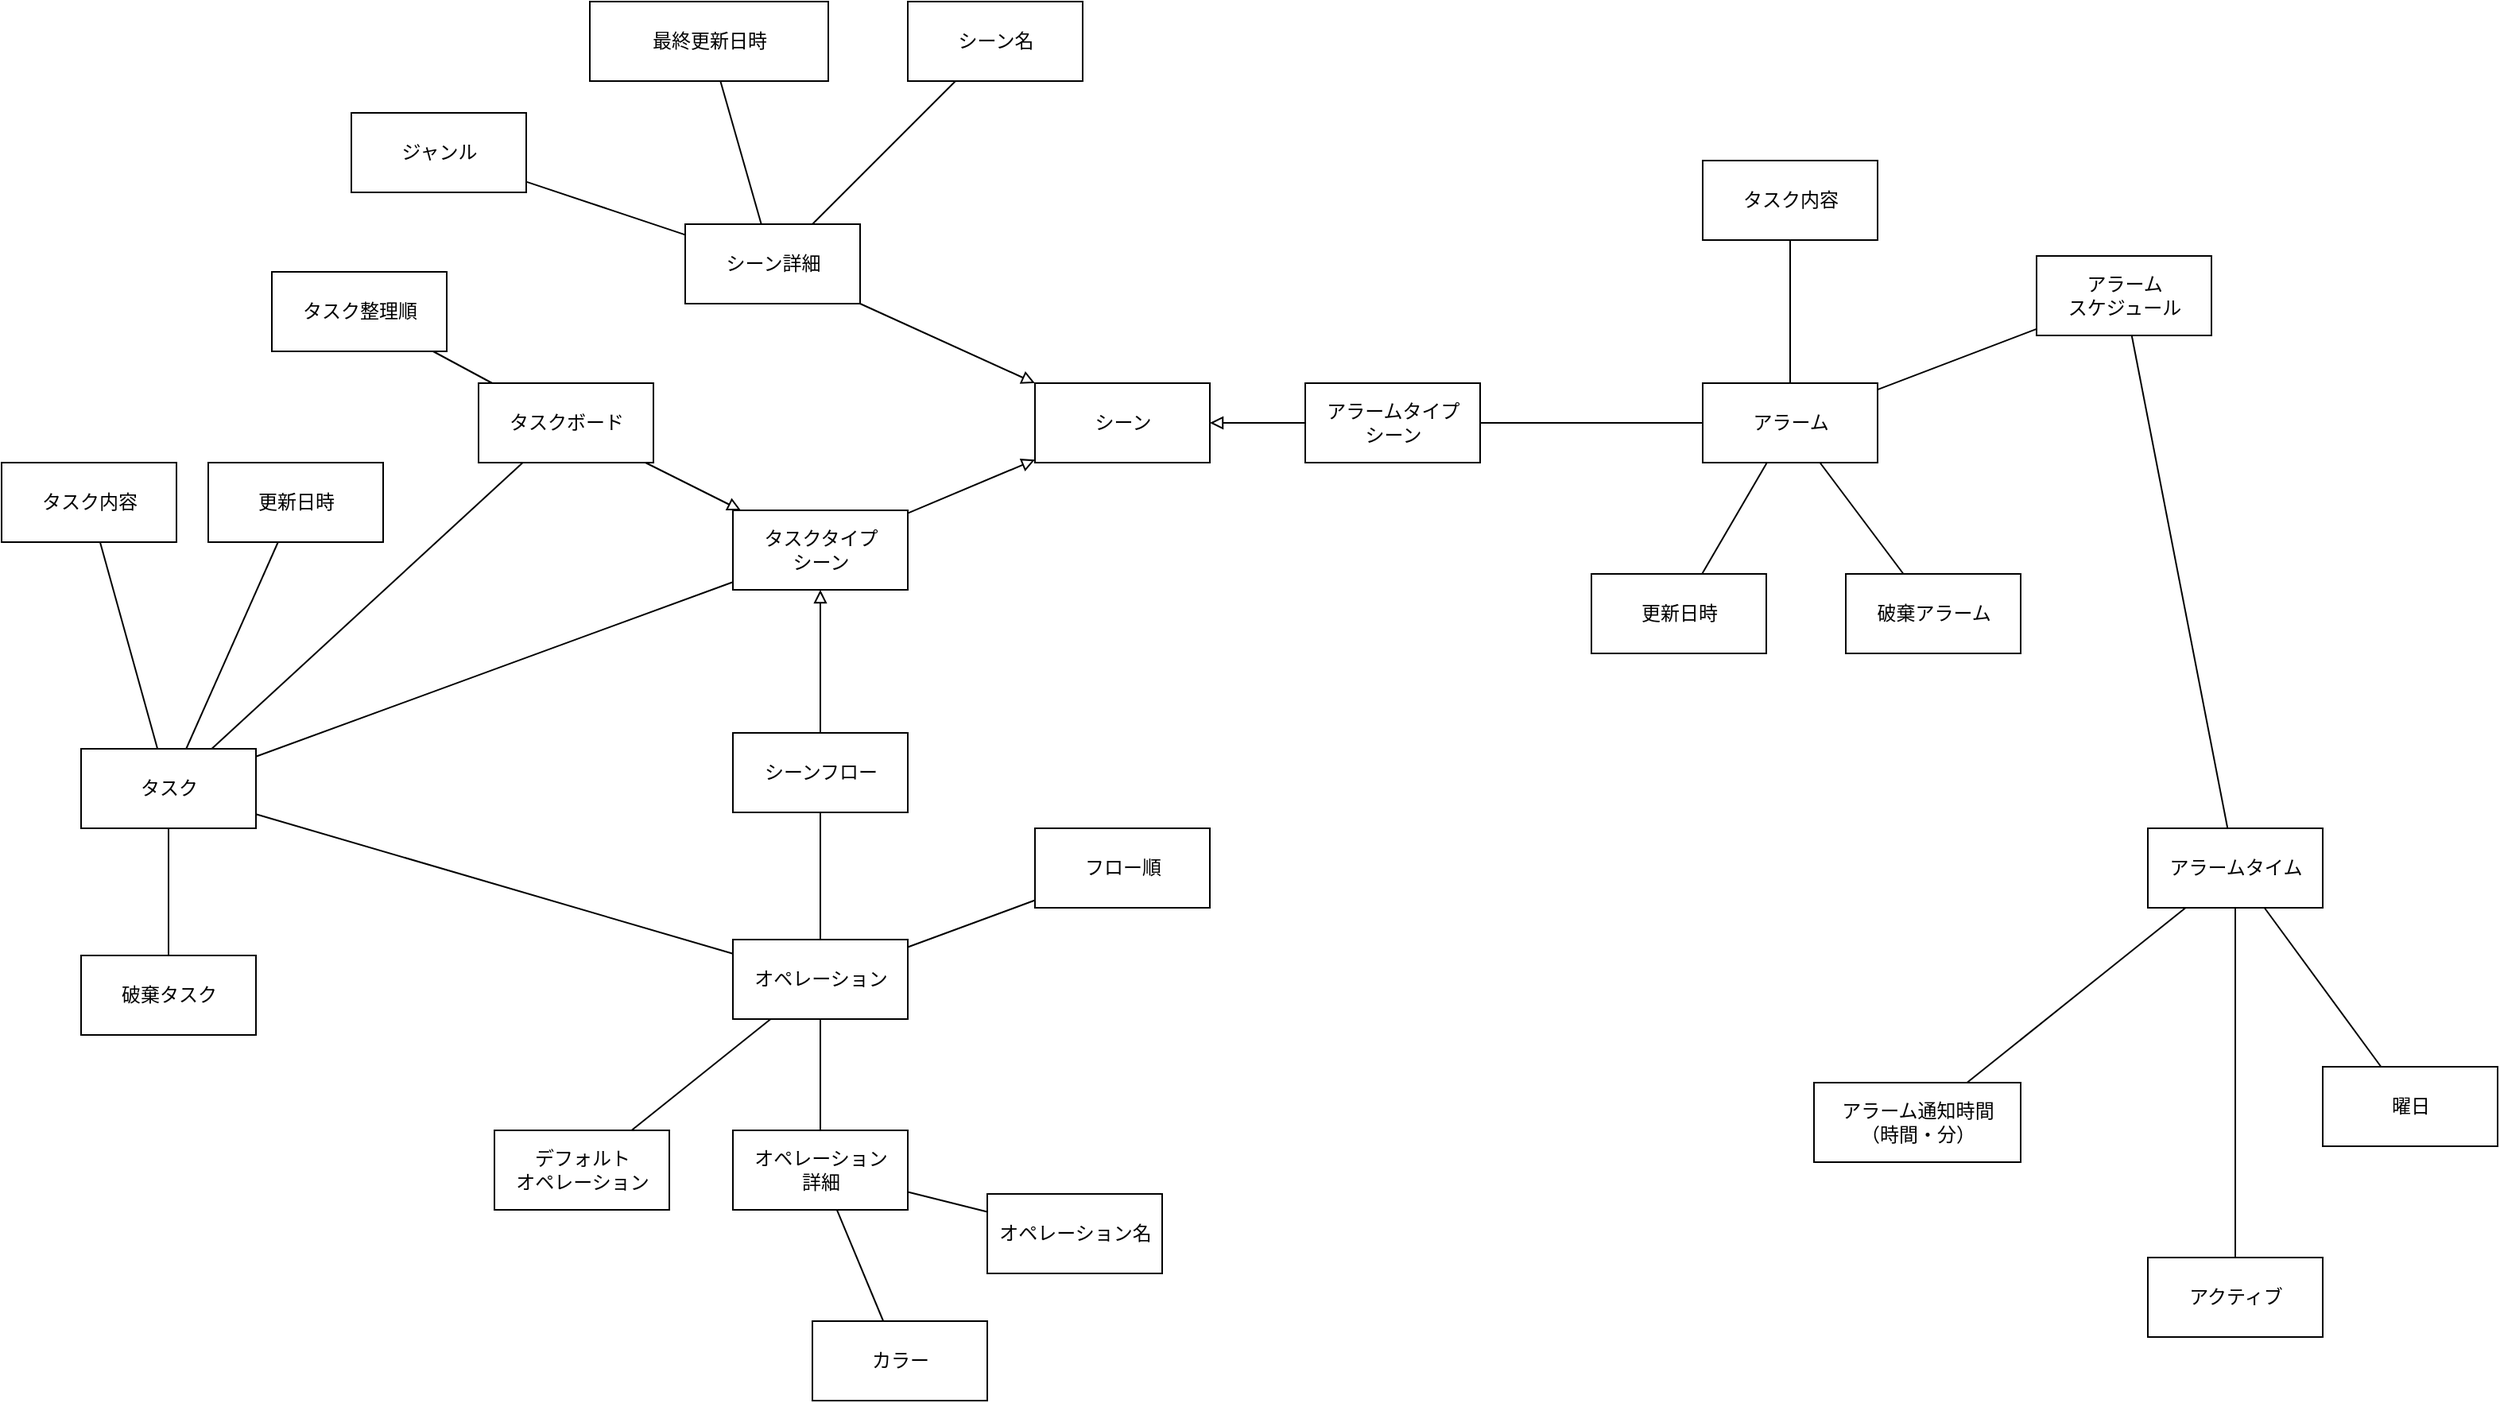<mxfile>
    <diagram id="nEgd1Met00D7qGKafkK7" name="概念モデル">
        <mxGraphModel dx="1107" dy="1067" grid="1" gridSize="10" guides="1" tooltips="1" connect="1" arrows="1" fold="1" page="1" pageScale="1" pageWidth="827" pageHeight="1169" math="0" shadow="0">
            <root>
                <mxCell id="0"/>
                <mxCell id="1" parent="0"/>
                <mxCell id="6" style="edgeStyle=none;html=1;endArrow=none;endFill=0;" parent="1" source="49" target="4" edge="1">
                    <mxGeometry relative="1" as="geometry"/>
                </mxCell>
                <mxCell id="30" style="edgeStyle=none;html=1;endArrow=block;endFill=0;" parent="1" source="VmSqla0yDSd63i6QG1sF-31" target="49" edge="1">
                    <mxGeometry relative="1" as="geometry"/>
                </mxCell>
                <mxCell id="2" value="シーン詳細" style="html=1;" parent="1" vertex="1">
                    <mxGeometry x="460" y="170" width="110" height="50" as="geometry"/>
                </mxCell>
                <mxCell id="tRt05me5hMDIZuLqxKGh-36" style="edgeStyle=none;html=1;endArrow=none;endFill=0;" parent="1" source="UgFEkXvOXMz3O7LGPwFY-33" target="4" edge="1">
                    <mxGeometry relative="1" as="geometry"/>
                </mxCell>
                <mxCell id="tRt05me5hMDIZuLqxKGh-38" style="edgeStyle=none;html=1;endArrow=none;endFill=0;" parent="1" source="UgFEkXvOXMz3O7LGPwFY-33" target="tRt05me5hMDIZuLqxKGh-37" edge="1">
                    <mxGeometry relative="1" as="geometry"/>
                </mxCell>
                <mxCell id="3" value="オペレーション&lt;br&gt;詳細" style="html=1;" parent="1" vertex="1">
                    <mxGeometry x="490" y="740" width="110" height="50" as="geometry"/>
                </mxCell>
                <mxCell id="VmSqla0yDSd63i6QG1sF-32" style="edgeStyle=none;html=1;endArrow=none;endFill=0;" parent="1" source="4" target="VmSqla0yDSd63i6QG1sF-31" edge="1">
                    <mxGeometry relative="1" as="geometry"/>
                </mxCell>
                <mxCell id="4" value="タスク" style="html=1;" parent="1" vertex="1">
                    <mxGeometry x="80" y="500" width="110" height="50" as="geometry"/>
                </mxCell>
                <mxCell id="10" style="edgeStyle=none;html=1;endArrow=none;endFill=0;" parent="1" source="7" target="2" edge="1">
                    <mxGeometry relative="1" as="geometry"/>
                </mxCell>
                <mxCell id="7" value="シーン名" style="html=1;" parent="1" vertex="1">
                    <mxGeometry x="600" y="30" width="110" height="50" as="geometry"/>
                </mxCell>
                <mxCell id="13" style="edgeStyle=none;html=1;endArrow=none;endFill=0;" parent="1" source="11" target="2" edge="1">
                    <mxGeometry relative="1" as="geometry"/>
                </mxCell>
                <mxCell id="11" value="最終更新日時" style="html=1;" parent="1" vertex="1">
                    <mxGeometry x="400" y="30" width="150" height="50" as="geometry"/>
                </mxCell>
                <mxCell id="16" style="edgeStyle=none;html=1;endArrow=none;endFill=0;" parent="1" source="14" target="3" edge="1">
                    <mxGeometry relative="1" as="geometry"/>
                </mxCell>
                <mxCell id="14" value="オペレーション名" style="html=1;" parent="1" vertex="1">
                    <mxGeometry x="650" y="780" width="110" height="50" as="geometry"/>
                </mxCell>
                <mxCell id="17" style="edgeStyle=none;html=1;endArrow=none;endFill=0;" parent="1" source="15" target="3" edge="1">
                    <mxGeometry relative="1" as="geometry"/>
                </mxCell>
                <mxCell id="15" value="カラー" style="html=1;" parent="1" vertex="1">
                    <mxGeometry x="540" y="860" width="110" height="50" as="geometry"/>
                </mxCell>
                <mxCell id="19" style="edgeStyle=none;html=1;endArrow=none;endFill=0;" parent="1" source="18" target="4" edge="1">
                    <mxGeometry relative="1" as="geometry"/>
                </mxCell>
                <mxCell id="18" value="タスク内容" style="html=1;" parent="1" vertex="1">
                    <mxGeometry x="30" y="320" width="110" height="50" as="geometry"/>
                </mxCell>
                <mxCell id="23" style="edgeStyle=none;html=1;endArrow=none;endFill=0;" parent="1" source="22" target="UgFEkXvOXMz3O7LGPwFY-33" edge="1">
                    <mxGeometry relative="1" as="geometry"/>
                </mxCell>
                <mxCell id="22" value="フロー順" style="html=1;" parent="1" vertex="1">
                    <mxGeometry x="680" y="550" width="110" height="50" as="geometry"/>
                </mxCell>
                <mxCell id="25" style="edgeStyle=none;html=1;endArrow=none;endFill=0;" parent="1" source="24" target="4" edge="1">
                    <mxGeometry relative="1" as="geometry"/>
                </mxCell>
                <mxCell id="24" value="更新日時" style="html=1;" parent="1" vertex="1">
                    <mxGeometry x="160" y="320" width="110" height="50" as="geometry"/>
                </mxCell>
                <mxCell id="28" style="edgeStyle=none;html=1;endArrow=none;endFill=0;" parent="1" source="27" target="4" edge="1">
                    <mxGeometry relative="1" as="geometry"/>
                </mxCell>
                <mxCell id="27" value="破棄タスク" style="html=1;" parent="1" vertex="1">
                    <mxGeometry x="80" y="630" width="110" height="50" as="geometry"/>
                </mxCell>
                <mxCell id="fy5izCaT1RMMjNwZb2KA-32" style="edgeStyle=none;html=1;endArrow=none;endFill=0;" parent="1" source="fy5izCaT1RMMjNwZb2KA-31" target="2" edge="1">
                    <mxGeometry relative="1" as="geometry"/>
                </mxCell>
                <mxCell id="fy5izCaT1RMMjNwZb2KA-31" value="ジャンル" style="html=1;" parent="1" vertex="1">
                    <mxGeometry x="250" y="100" width="110" height="50" as="geometry"/>
                </mxCell>
                <mxCell id="UgFEkXvOXMz3O7LGPwFY-35" style="edgeStyle=none;html=1;endArrow=none;endFill=0;" parent="1" source="tRt05me5hMDIZuLqxKGh-33" target="UgFEkXvOXMz3O7LGPwFY-33" edge="1">
                    <mxGeometry relative="1" as="geometry"/>
                </mxCell>
                <mxCell id="31" style="edgeStyle=none;html=1;endArrow=block;endFill=0;" parent="1" source="tRt05me5hMDIZuLqxKGh-33" target="49" edge="1">
                    <mxGeometry relative="1" as="geometry"/>
                </mxCell>
                <mxCell id="tRt05me5hMDIZuLqxKGh-33" value="シーンフロー" style="html=1;" parent="1" vertex="1">
                    <mxGeometry x="490" y="490" width="110" height="50" as="geometry"/>
                </mxCell>
                <mxCell id="tRt05me5hMDIZuLqxKGh-37" value="デフォルト&lt;br&gt;オペレーション" style="html=1;" parent="1" vertex="1">
                    <mxGeometry x="340" y="740" width="110" height="50" as="geometry"/>
                </mxCell>
                <mxCell id="UgFEkXvOXMz3O7LGPwFY-36" style="edgeStyle=none;html=1;endArrow=none;endFill=0;" parent="1" source="UgFEkXvOXMz3O7LGPwFY-33" target="3" edge="1">
                    <mxGeometry relative="1" as="geometry"/>
                </mxCell>
                <mxCell id="UgFEkXvOXMz3O7LGPwFY-33" value="オペレーション" style="html=1;" parent="1" vertex="1">
                    <mxGeometry x="490" y="620" width="110" height="50" as="geometry"/>
                </mxCell>
                <mxCell id="29" value="シーン" style="html=1;" parent="1" vertex="1">
                    <mxGeometry x="680" y="270" width="110" height="50" as="geometry"/>
                </mxCell>
                <mxCell id="VmSqla0yDSd63i6QG1sF-31" value="タスクボード" style="html=1;" parent="1" vertex="1">
                    <mxGeometry x="330" y="270" width="110" height="50" as="geometry"/>
                </mxCell>
                <mxCell id="VmSqla0yDSd63i6QG1sF-34" style="edgeStyle=none;html=1;endArrow=block;endFill=0;" parent="1" source="2" target="29" edge="1">
                    <mxGeometry relative="1" as="geometry">
                        <mxPoint x="580" y="230" as="sourcePoint"/>
                        <mxPoint x="690" y="280" as="targetPoint"/>
                    </mxGeometry>
                </mxCell>
                <mxCell id="VmSqla0yDSd63i6QG1sF-37" style="edgeStyle=none;html=1;endArrow=none;endFill=0;" parent="1" source="VmSqla0yDSd63i6QG1sF-36" target="VmSqla0yDSd63i6QG1sF-31" edge="1">
                    <mxGeometry relative="1" as="geometry"/>
                </mxCell>
                <mxCell id="VmSqla0yDSd63i6QG1sF-36" value="タスク整理順" style="html=1;" parent="1" vertex="1">
                    <mxGeometry x="200" y="200" width="110" height="50" as="geometry"/>
                </mxCell>
                <mxCell id="59" style="edgeStyle=none;html=1;endArrow=none;endFill=0;" edge="1" parent="1" source="32" target="54">
                    <mxGeometry relative="1" as="geometry"/>
                </mxCell>
                <mxCell id="32" value="アラーム" style="html=1;" parent="1" vertex="1">
                    <mxGeometry x="1100" y="270" width="110" height="50" as="geometry"/>
                </mxCell>
                <mxCell id="37" style="edgeStyle=none;html=1;endArrow=none;endFill=0;" parent="1" source="33" target="32" edge="1">
                    <mxGeometry relative="1" as="geometry"/>
                </mxCell>
                <mxCell id="33" value="タスク内容" style="html=1;" parent="1" vertex="1">
                    <mxGeometry x="1100" y="130" width="110" height="50" as="geometry"/>
                </mxCell>
                <mxCell id="36" style="edgeStyle=none;html=1;endArrow=none;endFill=0;" parent="1" source="34" target="32" edge="1">
                    <mxGeometry relative="1" as="geometry"/>
                </mxCell>
                <mxCell id="34" value="更新日時" style="html=1;" parent="1" vertex="1">
                    <mxGeometry x="1030" y="390" width="110" height="50" as="geometry"/>
                </mxCell>
                <mxCell id="38" style="edgeStyle=none;html=1;endArrow=none;endFill=0;" parent="1" source="35" target="32" edge="1">
                    <mxGeometry relative="1" as="geometry"/>
                </mxCell>
                <mxCell id="35" value="破棄アラーム" style="html=1;" parent="1" vertex="1">
                    <mxGeometry x="1190" y="390" width="110" height="50" as="geometry"/>
                </mxCell>
                <mxCell id="39" value="アラームタイム" style="html=1;" parent="1" vertex="1">
                    <mxGeometry x="1380" y="550" width="110" height="50" as="geometry"/>
                </mxCell>
                <mxCell id="42" style="edgeStyle=none;html=1;endArrow=none;endFill=0;" parent="1" source="41" target="39" edge="1">
                    <mxGeometry relative="1" as="geometry"/>
                </mxCell>
                <mxCell id="41" value="アラーム通知時間&lt;br&gt;（時間・分）" style="html=1;" parent="1" vertex="1">
                    <mxGeometry x="1170" y="710" width="130" height="50" as="geometry"/>
                </mxCell>
                <mxCell id="44" style="edgeStyle=none;html=1;endArrow=none;endFill=0;" parent="1" source="43" target="39" edge="1">
                    <mxGeometry relative="1" as="geometry"/>
                </mxCell>
                <mxCell id="43" value="アクティブ" style="html=1;" parent="1" vertex="1">
                    <mxGeometry x="1380" y="820" width="110" height="50" as="geometry"/>
                </mxCell>
                <mxCell id="49" value="タスクタイプ&lt;br&gt;シーン" style="html=1;" parent="1" vertex="1">
                    <mxGeometry x="490" y="350" width="110" height="50" as="geometry"/>
                </mxCell>
                <mxCell id="50" style="edgeStyle=none;html=1;endArrow=block;endFill=0;" parent="1" source="49" target="29" edge="1">
                    <mxGeometry relative="1" as="geometry">
                        <mxPoint x="650" y="480" as="sourcePoint"/>
                        <mxPoint x="710" y="280" as="targetPoint"/>
                    </mxGeometry>
                </mxCell>
                <mxCell id="52" style="edgeStyle=none;html=1;endArrow=none;endFill=0;" parent="1" source="51" target="32" edge="1">
                    <mxGeometry relative="1" as="geometry"/>
                </mxCell>
                <mxCell id="51" value="アラームタイプ&lt;br&gt;シーン" style="html=1;" parent="1" vertex="1">
                    <mxGeometry x="850" y="270" width="110" height="50" as="geometry"/>
                </mxCell>
                <mxCell id="53" style="edgeStyle=none;html=1;endArrow=block;endFill=0;" parent="1" source="51" target="29" edge="1">
                    <mxGeometry relative="1" as="geometry">
                        <mxPoint x="610" y="361.842" as="sourcePoint"/>
                        <mxPoint x="690" y="328.158" as="targetPoint"/>
                    </mxGeometry>
                </mxCell>
                <mxCell id="WuyviunnpeW5EX6jEvvX-54" value="曜日" style="html=1;" parent="1" vertex="1">
                    <mxGeometry x="1490" y="700" width="110" height="50" as="geometry"/>
                </mxCell>
                <mxCell id="WuyviunnpeW5EX6jEvvX-55" style="edgeStyle=none;html=1;endArrow=none;endFill=0;" parent="1" source="WuyviunnpeW5EX6jEvvX-54" target="39" edge="1">
                    <mxGeometry relative="1" as="geometry">
                        <mxPoint x="1484.583" y="680" as="sourcePoint"/>
                        <mxPoint x="1455.417" y="610" as="targetPoint"/>
                    </mxGeometry>
                </mxCell>
                <mxCell id="60" style="edgeStyle=none;html=1;endArrow=none;endFill=0;" edge="1" parent="1" source="54" target="39">
                    <mxGeometry relative="1" as="geometry"/>
                </mxCell>
                <mxCell id="54" value="アラーム&lt;br&gt;スケジュール" style="html=1;" vertex="1" parent="1">
                    <mxGeometry x="1310" y="190" width="110" height="50" as="geometry"/>
                </mxCell>
            </root>
        </mxGraphModel>
    </diagram>
    <diagram id="Q0Q3dPfgxUjlLm9YWOhH" name="ドメインモデル">
        <mxGraphModel grid="1" gridSize="10" guides="1" tooltips="1" connect="1" arrows="1" page="1" fold="1" pageScale="1" pageWidth="827" pageHeight="1169" math="0" shadow="0">
            <root>
                <mxCell id="5rXYn0ZlNMpRPuWHqPZ3-0"/>
                <mxCell id="5rXYn0ZlNMpRPuWHqPZ3-1" parent="5rXYn0ZlNMpRPuWHqPZ3-0"/>
                <mxCell id="V5Ar_5C3UjdLML83p642-6" style="edgeStyle=none;html=1;endArrow=none;endFill=0;" parent="5rXYn0ZlNMpRPuWHqPZ3-1" source="NLikamAO0MszrPWrwnUP-0" target="dSbu9r7qUgpBwxfOFGhQ-5" edge="1">
                    <mxGeometry relative="1" as="geometry"/>
                </mxCell>
                <mxCell id="EXRWfqE_n4w-iXiEFibN-11" value="1" style="edgeLabel;html=1;align=center;verticalAlign=middle;resizable=0;points=[];fontSize=15;" parent="V5Ar_5C3UjdLML83p642-6" vertex="1" connectable="0">
                    <mxGeometry x="-0.895" y="-1" relative="1" as="geometry">
                        <mxPoint x="-1" as="offset"/>
                    </mxGeometry>
                </mxCell>
                <mxCell id="EXRWfqE_n4w-iXiEFibN-12" value="*" style="edgeLabel;html=1;align=center;verticalAlign=middle;resizable=0;points=[];fontSize=15;" parent="V5Ar_5C3UjdLML83p642-6" vertex="1" connectable="0">
                    <mxGeometry x="0.928" y="-2" relative="1" as="geometry">
                        <mxPoint x="9" y="-13" as="offset"/>
                    </mxGeometry>
                </mxCell>
                <mxCell id="NLikamAO0MszrPWrwnUP-0" value="&lt;&lt; aggregate root &gt;&gt;&#10;Scene" style="swimlane;fontStyle=1;align=center;verticalAlign=top;childLayout=stackLayout;horizontal=1;startSize=40;horizontalStack=0;resizeParent=1;resizeParentMax=0;resizeLast=0;collapsible=1;marginBottom=0;" parent="5rXYn0ZlNMpRPuWHqPZ3-1" vertex="1">
                    <mxGeometry x="242.5" y="206" width="305" height="126" as="geometry"/>
                </mxCell>
                <mxCell id="NLikamAO0MszrPWrwnUP-2" value="" style="line;strokeWidth=1;fillColor=none;align=left;verticalAlign=middle;spacingTop=-1;spacingLeft=3;spacingRight=3;rotatable=0;labelPosition=right;points=[];portConstraint=eastwest;" parent="NLikamAO0MszrPWrwnUP-0" vertex="1">
                    <mxGeometry y="40" width="305" height="8" as="geometry"/>
                </mxCell>
                <mxCell id="AyNqmpJmiLc3oS00C-o6-33" value="+ changeSortType(sortType)" style="text;strokeColor=none;fillColor=none;align=left;verticalAlign=top;spacingLeft=4;spacingRight=4;overflow=hidden;rotatable=0;points=[[0,0.5],[1,0.5]];portConstraint=eastwest;" parent="NLikamAO0MszrPWrwnUP-0" vertex="1">
                    <mxGeometry y="48" width="305" height="26" as="geometry"/>
                </mxCell>
                <mxCell id="AyNqmpJmiLc3oS00C-o6-32" value="+ update(name, genre)" style="text;strokeColor=none;fillColor=none;align=left;verticalAlign=top;spacingLeft=4;spacingRight=4;overflow=hidden;rotatable=0;points=[[0,0.5],[1,0.5]];portConstraint=eastwest;" parent="NLikamAO0MszrPWrwnUP-0" vertex="1">
                    <mxGeometry y="74" width="305" height="26" as="geometry"/>
                </mxCell>
                <mxCell id="BnsIko1G8F97AvgNxwQB-11" value="+ create(name, genre)" style="text;strokeColor=none;fillColor=none;align=left;verticalAlign=top;spacingLeft=4;spacingRight=4;overflow=hidden;rotatable=0;points=[[0,0.5],[1,0.5]];portConstraint=eastwest;fontStyle=4" parent="NLikamAO0MszrPWrwnUP-0" vertex="1">
                    <mxGeometry y="100" width="305" height="26" as="geometry"/>
                </mxCell>
                <mxCell id="x7i74iGa9vrPjoAsj7Lx-0" style="edgeStyle=none;html=1;endArrow=none;endFill=0;endSize=12;startArrow=classic;startFill=1;" parent="5rXYn0ZlNMpRPuWHqPZ3-1" source="dIXhhGlmq5GOgBMMeyO5-4" target="NLikamAO0MszrPWrwnUP-0" edge="1">
                    <mxGeometry relative="1" as="geometry">
                        <mxPoint x="600" y="225.143" as="sourcePoint"/>
                    </mxGeometry>
                </mxCell>
                <mxCell id="dIXhhGlmq5GOgBMMeyO5-3" style="edgeStyle=none;html=1;endArrow=none;endFill=0;endSize=12;startArrow=classic;startFill=1;" parent="5rXYn0ZlNMpRPuWHqPZ3-1" source="dIXhhGlmq5GOgBMMeyO5-0" target="NLikamAO0MszrPWrwnUP-0" edge="1">
                    <mxGeometry relative="1" as="geometry"/>
                </mxCell>
                <mxCell id="dIXhhGlmq5GOgBMMeyO5-0" value="&lt;&lt; state &gt;&gt;&#10;SceneSortType" style="swimlane;fontStyle=1;align=center;verticalAlign=top;childLayout=stackLayout;horizontal=1;startSize=40;horizontalStack=0;resizeParent=1;resizeParentMax=0;resizeLast=0;collapsible=1;marginBottom=0;" parent="5rXYn0ZlNMpRPuWHqPZ3-1" vertex="1">
                    <mxGeometry x="315" y="10" width="160" height="100" as="geometry"/>
                </mxCell>
                <mxCell id="dIXhhGlmq5GOgBMMeyO5-1" value="" style="line;strokeWidth=1;fillColor=none;align=left;verticalAlign=middle;spacingTop=-1;spacingLeft=3;spacingRight=3;rotatable=0;labelPosition=right;points=[];portConstraint=eastwest;" parent="dIXhhGlmq5GOgBMMeyO5-0" vertex="1">
                    <mxGeometry y="40" width="160" height="8" as="geometry"/>
                </mxCell>
                <mxCell id="dIXhhGlmq5GOgBMMeyO5-2" value="+ value(): enum" style="text;strokeColor=none;fillColor=none;align=left;verticalAlign=top;spacingLeft=4;spacingRight=4;overflow=hidden;rotatable=0;points=[[0,0.5],[1,0.5]];portConstraint=eastwest;" parent="dIXhhGlmq5GOgBMMeyO5-0" vertex="1">
                    <mxGeometry y="48" width="160" height="26" as="geometry"/>
                </mxCell>
                <mxCell id="AyNqmpJmiLc3oS00C-o6-34" value="+ createDefault(): enum" style="text;strokeColor=none;fillColor=none;align=left;verticalAlign=top;spacingLeft=4;spacingRight=4;overflow=hidden;rotatable=0;points=[[0,0.5],[1,0.5]];portConstraint=eastwest;fontStyle=4" parent="dIXhhGlmq5GOgBMMeyO5-0" vertex="1">
                    <mxGeometry y="74" width="160" height="26" as="geometry"/>
                </mxCell>
                <mxCell id="dIXhhGlmq5GOgBMMeyO5-4" value="&lt;&lt; vo &gt;&gt;&#10;SceneName" style="swimlane;fontStyle=1;align=center;verticalAlign=top;childLayout=stackLayout;horizontal=1;startSize=40;horizontalStack=0;resizeParent=1;resizeParentMax=0;resizeLast=0;collapsible=1;marginBottom=0;" parent="5rXYn0ZlNMpRPuWHqPZ3-1" vertex="1">
                    <mxGeometry x="500" y="10" width="160" height="74" as="geometry"/>
                </mxCell>
                <mxCell id="dIXhhGlmq5GOgBMMeyO5-5" value="" style="line;strokeWidth=1;fillColor=none;align=left;verticalAlign=middle;spacingTop=-1;spacingLeft=3;spacingRight=3;rotatable=0;labelPosition=right;points=[];portConstraint=eastwest;" parent="dIXhhGlmq5GOgBMMeyO5-4" vertex="1">
                    <mxGeometry y="40" width="160" height="8" as="geometry"/>
                </mxCell>
                <mxCell id="dIXhhGlmq5GOgBMMeyO5-6" value="+ value(): String" style="text;strokeColor=none;fillColor=none;align=left;verticalAlign=top;spacingLeft=4;spacingRight=4;overflow=hidden;rotatable=0;points=[[0,0.5],[1,0.5]];portConstraint=eastwest;" parent="dIXhhGlmq5GOgBMMeyO5-4" vertex="1">
                    <mxGeometry y="48" width="160" height="26" as="geometry"/>
                </mxCell>
                <mxCell id="Q-iAB6HaTbBulbk3KY-1-0" style="edgeStyle=none;html=1;endArrow=none;endFill=0;endSize=12;startSize=6;startArrow=classic;startFill=1;" parent="5rXYn0ZlNMpRPuWHqPZ3-1" source="dIXhhGlmq5GOgBMMeyO5-7" target="NLikamAO0MszrPWrwnUP-0" edge="1">
                    <mxGeometry relative="1" as="geometry"/>
                </mxCell>
                <mxCell id="dIXhhGlmq5GOgBMMeyO5-7" value="&lt;&lt; vo &gt;&gt;&#10;SceneLastModified" style="swimlane;fontStyle=1;align=center;verticalAlign=top;childLayout=stackLayout;horizontal=1;startSize=40;horizontalStack=0;resizeParent=1;resizeParentMax=0;resizeLast=0;collapsible=1;marginBottom=0;" parent="5rXYn0ZlNMpRPuWHqPZ3-1" vertex="1">
                    <mxGeometry x="50" y="70" width="160" height="74" as="geometry"/>
                </mxCell>
                <mxCell id="dIXhhGlmq5GOgBMMeyO5-8" value="" style="line;strokeWidth=1;fillColor=none;align=left;verticalAlign=middle;spacingTop=-1;spacingLeft=3;spacingRight=3;rotatable=0;labelPosition=right;points=[];portConstraint=eastwest;" parent="dIXhhGlmq5GOgBMMeyO5-7" vertex="1">
                    <mxGeometry y="40" width="160" height="8" as="geometry"/>
                </mxCell>
                <mxCell id="dIXhhGlmq5GOgBMMeyO5-9" value="+ value(): DateTime" style="text;strokeColor=none;fillColor=none;align=left;verticalAlign=top;spacingLeft=4;spacingRight=4;overflow=hidden;rotatable=0;points=[[0,0.5],[1,0.5]];portConstraint=eastwest;" parent="dIXhhGlmq5GOgBMMeyO5-7" vertex="1">
                    <mxGeometry y="48" width="160" height="26" as="geometry"/>
                </mxCell>
                <mxCell id="AyNqmpJmiLc3oS00C-o6-3" style="edgeStyle=none;html=1;endArrow=none;endFill=0;endSize=12;startArrow=classic;startFill=1;" parent="5rXYn0ZlNMpRPuWHqPZ3-1" source="AyNqmpJmiLc3oS00C-o6-13" target="NLikamAO0MszrPWrwnUP-0" edge="1">
                    <mxGeometry relative="1" as="geometry">
                        <mxPoint x="395" y="460" as="targetPoint"/>
                    </mxGeometry>
                </mxCell>
                <mxCell id="AyNqmpJmiLc3oS00C-o6-12" style="edgeStyle=none;html=1;endArrow=none;endFill=0;endSize=12;startSize=6;startArrow=classic;startFill=1;" parent="5rXYn0ZlNMpRPuWHqPZ3-1" source="AyNqmpJmiLc3oS00C-o6-9" target="NLikamAO0MszrPWrwnUP-0" edge="1">
                    <mxGeometry relative="1" as="geometry"/>
                </mxCell>
                <mxCell id="AyNqmpJmiLc3oS00C-o6-9" value="&lt;&lt; vo &gt;&gt;&#10;SceneID" style="swimlane;fontStyle=1;align=center;verticalAlign=top;childLayout=stackLayout;horizontal=1;startSize=40;horizontalStack=0;resizeParent=1;resizeParentMax=0;resizeLast=0;collapsible=1;marginBottom=0;" parent="5rXYn0ZlNMpRPuWHqPZ3-1" vertex="1">
                    <mxGeometry x="925" y="420" width="160" height="74" as="geometry"/>
                </mxCell>
                <mxCell id="AyNqmpJmiLc3oS00C-o6-10" value="" style="line;strokeWidth=1;fillColor=none;align=left;verticalAlign=middle;spacingTop=-1;spacingLeft=3;spacingRight=3;rotatable=0;labelPosition=right;points=[];portConstraint=eastwest;" parent="AyNqmpJmiLc3oS00C-o6-9" vertex="1">
                    <mxGeometry y="40" width="160" height="8" as="geometry"/>
                </mxCell>
                <mxCell id="AyNqmpJmiLc3oS00C-o6-11" value="+ value(): UUID" style="text;strokeColor=none;fillColor=none;align=left;verticalAlign=top;spacingLeft=4;spacingRight=4;overflow=hidden;rotatable=0;points=[[0,0.5],[1,0.5]];portConstraint=eastwest;" parent="AyNqmpJmiLc3oS00C-o6-9" vertex="1">
                    <mxGeometry y="48" width="160" height="26" as="geometry"/>
                </mxCell>
                <mxCell id="AyNqmpJmiLc3oS00C-o6-13" value="&lt;&lt; vo &gt;&gt;&#10;Genre" style="swimlane;fontStyle=1;align=center;verticalAlign=top;childLayout=stackLayout;horizontal=1;startSize=40;horizontalStack=0;resizeParent=1;resizeParentMax=0;resizeLast=0;collapsible=1;marginBottom=0;" parent="5rXYn0ZlNMpRPuWHqPZ3-1" vertex="1">
                    <mxGeometry x="130" y="450" width="160" height="74" as="geometry"/>
                </mxCell>
                <mxCell id="AyNqmpJmiLc3oS00C-o6-14" value="" style="line;strokeWidth=1;fillColor=none;align=left;verticalAlign=middle;spacingTop=-1;spacingLeft=3;spacingRight=3;rotatable=0;labelPosition=right;points=[];portConstraint=eastwest;" parent="AyNqmpJmiLc3oS00C-o6-13" vertex="1">
                    <mxGeometry y="40" width="160" height="8" as="geometry"/>
                </mxCell>
                <mxCell id="AyNqmpJmiLc3oS00C-o6-15" value="+ name(): String" style="text;strokeColor=none;fillColor=none;align=left;verticalAlign=top;spacingLeft=4;spacingRight=4;overflow=hidden;rotatable=0;points=[[0,0.5],[1,0.5]];portConstraint=eastwest;" parent="AyNqmpJmiLc3oS00C-o6-13" vertex="1">
                    <mxGeometry y="48" width="160" height="26" as="geometry"/>
                </mxCell>
                <mxCell id="BnsIko1G8F97AvgNxwQB-4" style="edgeStyle=none;html=1;startArrow=classic;startFill=1;endArrow=none;endFill=0;startSize=6;endSize=12;" parent="5rXYn0ZlNMpRPuWHqPZ3-1" source="BnsIko1G8F97AvgNxwQB-0" target="dSbu9r7qUgpBwxfOFGhQ-5" edge="1">
                    <mxGeometry relative="1" as="geometry">
                        <mxPoint x="1100" y="916" as="targetPoint"/>
                    </mxGeometry>
                </mxCell>
                <mxCell id="BnsIko1G8F97AvgNxwQB-9" style="edgeStyle=none;html=1;startArrow=classic;startFill=1;endArrow=none;endFill=0;startSize=6;endSize=12;" parent="5rXYn0ZlNMpRPuWHqPZ3-1" source="BnsIko1G8F97AvgNxwQB-6" target="dSbu9r7qUgpBwxfOFGhQ-5" edge="1">
                    <mxGeometry relative="1" as="geometry">
                        <mxPoint x="1450" y="836" as="sourcePoint"/>
                    </mxGeometry>
                </mxCell>
                <mxCell id="dSbu9r7qUgpBwxfOFGhQ-5" value="&lt;&lt; aggregate root &gt;&gt;&#10;Task" style="swimlane;fontStyle=1;align=center;verticalAlign=top;childLayout=stackLayout;horizontal=1;startSize=40;horizontalStack=0;resizeParent=1;resizeParentMax=0;resizeLast=0;collapsible=1;marginBottom=0;" parent="5rXYn0ZlNMpRPuWHqPZ3-1" vertex="1">
                    <mxGeometry x="1000" y="637" width="230" height="74" as="geometry"/>
                </mxCell>
                <mxCell id="NYyja73l2GRZ-Vw38nVJ-14" value="- isDiscarded: Boolean" style="text;strokeColor=none;fillColor=none;align=left;verticalAlign=top;spacingLeft=4;spacingRight=4;overflow=hidden;rotatable=0;points=[[0,0.5],[1,0.5]];portConstraint=eastwest;" parent="dSbu9r7qUgpBwxfOFGhQ-5" vertex="1">
                    <mxGeometry y="40" width="230" height="26" as="geometry"/>
                </mxCell>
                <mxCell id="dSbu9r7qUgpBwxfOFGhQ-7" value="" style="line;strokeWidth=1;fillColor=none;align=left;verticalAlign=middle;spacingTop=-1;spacingLeft=3;spacingRight=3;rotatable=0;labelPosition=right;points=[];portConstraint=eastwest;" parent="dSbu9r7qUgpBwxfOFGhQ-5" vertex="1">
                    <mxGeometry y="66" width="230" height="8" as="geometry"/>
                </mxCell>
                <mxCell id="BnsIko1G8F97AvgNxwQB-0" value="&lt;&lt; vo &gt;&gt;&#10;TaskContent" style="swimlane;fontStyle=1;align=center;verticalAlign=top;childLayout=stackLayout;horizontal=1;startSize=40;horizontalStack=0;resizeParent=1;resizeParentMax=0;resizeLast=0;collapsible=1;marginBottom=0;" parent="5rXYn0ZlNMpRPuWHqPZ3-1" vertex="1">
                    <mxGeometry x="1430" y="946" width="160" height="74" as="geometry"/>
                </mxCell>
                <mxCell id="BnsIko1G8F97AvgNxwQB-1" value="" style="line;strokeWidth=1;fillColor=none;align=left;verticalAlign=middle;spacingTop=-1;spacingLeft=3;spacingRight=3;rotatable=0;labelPosition=right;points=[];portConstraint=eastwest;" parent="BnsIko1G8F97AvgNxwQB-0" vertex="1">
                    <mxGeometry y="40" width="160" height="8" as="geometry"/>
                </mxCell>
                <mxCell id="BnsIko1G8F97AvgNxwQB-2" value="+ value(): String" style="text;strokeColor=none;fillColor=none;align=left;verticalAlign=top;spacingLeft=4;spacingRight=4;overflow=hidden;rotatable=0;points=[[0,0.5],[1,0.5]];portConstraint=eastwest;" parent="BnsIko1G8F97AvgNxwQB-0" vertex="1">
                    <mxGeometry y="48" width="160" height="26" as="geometry"/>
                </mxCell>
                <mxCell id="BnsIko1G8F97AvgNxwQB-6" value="&lt;&lt; vo &gt;&gt;&#10;TaskID" style="swimlane;fontStyle=1;align=center;verticalAlign=top;childLayout=stackLayout;horizontal=1;startSize=40;horizontalStack=0;resizeParent=1;resizeParentMax=0;resizeLast=0;collapsible=1;marginBottom=0;" parent="5rXYn0ZlNMpRPuWHqPZ3-1" vertex="1">
                    <mxGeometry x="1430" y="790" width="160" height="74" as="geometry"/>
                </mxCell>
                <mxCell id="BnsIko1G8F97AvgNxwQB-7" value="" style="line;strokeWidth=1;fillColor=none;align=left;verticalAlign=middle;spacingTop=-1;spacingLeft=3;spacingRight=3;rotatable=0;labelPosition=right;points=[];portConstraint=eastwest;" parent="BnsIko1G8F97AvgNxwQB-6" vertex="1">
                    <mxGeometry y="40" width="160" height="8" as="geometry"/>
                </mxCell>
                <mxCell id="BnsIko1G8F97AvgNxwQB-8" value="+ value(): UUID" style="text;strokeColor=none;fillColor=none;align=left;verticalAlign=top;spacingLeft=4;spacingRight=4;overflow=hidden;rotatable=0;points=[[0,0.5],[1,0.5]];portConstraint=eastwest;" parent="BnsIko1G8F97AvgNxwQB-6" vertex="1">
                    <mxGeometry y="48" width="160" height="26" as="geometry"/>
                </mxCell>
                <mxCell id="BnsIko1G8F97AvgNxwQB-19" style="edgeStyle=none;html=1;startArrow=classic;startFill=1;endArrow=none;endFill=0;startSize=6;endSize=12;" parent="5rXYn0ZlNMpRPuWHqPZ3-1" source="BnsIko1G8F97AvgNxwQB-16" target="dSbu9r7qUgpBwxfOFGhQ-5" edge="1">
                    <mxGeometry relative="1" as="geometry">
                        <mxPoint x="1377.0" y="875.998" as="targetPoint"/>
                    </mxGeometry>
                </mxCell>
                <mxCell id="BnsIko1G8F97AvgNxwQB-16" value="&lt;&lt; vo &gt;&gt;&#10;TaskLastModified" style="swimlane;fontStyle=1;align=center;verticalAlign=top;childLayout=stackLayout;horizontal=1;startSize=40;horizontalStack=0;resizeParent=1;resizeParentMax=0;resizeLast=0;collapsible=1;marginBottom=0;" parent="5rXYn0ZlNMpRPuWHqPZ3-1" vertex="1">
                    <mxGeometry x="1310" y="1070" width="160" height="74" as="geometry"/>
                </mxCell>
                <mxCell id="BnsIko1G8F97AvgNxwQB-17" value="" style="line;strokeWidth=1;fillColor=none;align=left;verticalAlign=middle;spacingTop=-1;spacingLeft=3;spacingRight=3;rotatable=0;labelPosition=right;points=[];portConstraint=eastwest;" parent="BnsIko1G8F97AvgNxwQB-16" vertex="1">
                    <mxGeometry y="40" width="160" height="8" as="geometry"/>
                </mxCell>
                <mxCell id="BnsIko1G8F97AvgNxwQB-18" value="+ value(): DateTime" style="text;strokeColor=none;fillColor=none;align=left;verticalAlign=top;spacingLeft=4;spacingRight=4;overflow=hidden;rotatable=0;points=[[0,0.5],[1,0.5]];portConstraint=eastwest;" parent="BnsIko1G8F97AvgNxwQB-16" vertex="1">
                    <mxGeometry y="48" width="160" height="26" as="geometry"/>
                </mxCell>
                <mxCell id="BnsIko1G8F97AvgNxwQB-20" value="&lt;&lt; entity &gt;&gt;&#10;OperationDetail" style="swimlane;fontStyle=1;align=center;verticalAlign=top;childLayout=stackLayout;horizontal=1;startSize=40;horizontalStack=0;resizeParent=1;resizeParentMax=0;resizeLast=0;collapsible=1;marginBottom=0;" parent="5rXYn0ZlNMpRPuWHqPZ3-1" vertex="1">
                    <mxGeometry x="1760" y="81" width="270" height="74" as="geometry"/>
                </mxCell>
                <mxCell id="BnsIko1G8F97AvgNxwQB-21" value="" style="line;strokeWidth=1;fillColor=none;align=left;verticalAlign=middle;spacingTop=-1;spacingLeft=3;spacingRight=3;rotatable=0;labelPosition=right;points=[];portConstraint=eastwest;" parent="BnsIko1G8F97AvgNxwQB-20" vertex="1">
                    <mxGeometry y="40" width="270" height="8" as="geometry"/>
                </mxCell>
                <mxCell id="BnsIko1G8F97AvgNxwQB-24" value="+ create(name, color)" style="text;strokeColor=none;fillColor=none;align=left;verticalAlign=top;spacingLeft=4;spacingRight=4;overflow=hidden;rotatable=0;points=[[0,0.5],[1,0.5]];portConstraint=eastwest;fontStyle=4" parent="BnsIko1G8F97AvgNxwQB-20" vertex="1">
                    <mxGeometry y="48" width="270" height="26" as="geometry"/>
                </mxCell>
                <mxCell id="v-WkO1Q1HhhKMnwxtoyM-9" style="edgeStyle=none;html=1;startArrow=classic;startFill=1;endArrow=none;endFill=0;startSize=6;endSize=12;" parent="5rXYn0ZlNMpRPuWHqPZ3-1" source="v-WkO1Q1HhhKMnwxtoyM-5" target="ezEpVV4SYufMeLp5sPol-0" edge="1">
                    <mxGeometry relative="1" as="geometry"/>
                </mxCell>
                <mxCell id="1BoE9KAoUXZRMan6vqCZ-1" style="edgeStyle=none;html=1;startArrow=classic;startFill=1;endArrow=none;endFill=0;startSize=6;endSize=12;" parent="5rXYn0ZlNMpRPuWHqPZ3-1" source="v-WkO1Q1HhhKMnwxtoyM-5" target="dSbu9r7qUgpBwxfOFGhQ-5" edge="1">
                    <mxGeometry relative="1" as="geometry"/>
                </mxCell>
                <mxCell id="v-WkO1Q1HhhKMnwxtoyM-5" value="&lt;&lt; vo &gt;&gt;&#10;OperationID" style="swimlane;fontStyle=1;align=center;verticalAlign=top;childLayout=stackLayout;horizontal=1;startSize=40;horizontalStack=0;resizeParent=1;resizeParentMax=0;resizeLast=0;collapsible=1;marginBottom=0;" parent="5rXYn0ZlNMpRPuWHqPZ3-1" vertex="1">
                    <mxGeometry x="1395" y="290" width="160" height="74" as="geometry"/>
                </mxCell>
                <mxCell id="v-WkO1Q1HhhKMnwxtoyM-6" value="" style="line;strokeWidth=1;fillColor=none;align=left;verticalAlign=middle;spacingTop=-1;spacingLeft=3;spacingRight=3;rotatable=0;labelPosition=right;points=[];portConstraint=eastwest;" parent="v-WkO1Q1HhhKMnwxtoyM-5" vertex="1">
                    <mxGeometry y="40" width="160" height="8" as="geometry"/>
                </mxCell>
                <mxCell id="v-WkO1Q1HhhKMnwxtoyM-7" value="+ value(): UUID" style="text;strokeColor=none;fillColor=none;align=left;verticalAlign=top;spacingLeft=4;spacingRight=4;overflow=hidden;rotatable=0;points=[[0,0.5],[1,0.5]];portConstraint=eastwest;" parent="v-WkO1Q1HhhKMnwxtoyM-5" vertex="1">
                    <mxGeometry y="48" width="160" height="26" as="geometry"/>
                </mxCell>
                <mxCell id="ZtCvAniuVvkwZEkoRBLH-1" value="&lt;&lt; vo &gt;&gt;&#10;OperationColor" style="swimlane;fontStyle=1;align=center;verticalAlign=top;childLayout=stackLayout;horizontal=1;startSize=40;horizontalStack=0;resizeParent=1;resizeParentMax=0;resizeLast=0;collapsible=1;marginBottom=0;" parent="5rXYn0ZlNMpRPuWHqPZ3-1" vertex="1">
                    <mxGeometry x="2110" y="320" width="160" height="74" as="geometry"/>
                </mxCell>
                <mxCell id="ZtCvAniuVvkwZEkoRBLH-2" value="" style="line;strokeWidth=1;fillColor=none;align=left;verticalAlign=middle;spacingTop=-1;spacingLeft=3;spacingRight=3;rotatable=0;labelPosition=right;points=[];portConstraint=eastwest;" parent="ZtCvAniuVvkwZEkoRBLH-1" vertex="1">
                    <mxGeometry y="40" width="160" height="8" as="geometry"/>
                </mxCell>
                <mxCell id="ZtCvAniuVvkwZEkoRBLH-3" value="+ value(): String" style="text;strokeColor=none;fillColor=none;align=left;verticalAlign=top;spacingLeft=4;spacingRight=4;overflow=hidden;rotatable=0;points=[[0,0.5],[1,0.5]];portConstraint=eastwest;" parent="ZtCvAniuVvkwZEkoRBLH-1" vertex="1">
                    <mxGeometry y="48" width="160" height="26" as="geometry"/>
                </mxCell>
                <mxCell id="vV_QW3F5D-1aaj8OrBj--0" style="edgeStyle=none;html=1;endArrow=none;endFill=0;" parent="5rXYn0ZlNMpRPuWHqPZ3-1" source="1BoE9KAoUXZRMan6vqCZ-21" target="ezEpVV4SYufMeLp5sPol-0" edge="1">
                    <mxGeometry relative="1" as="geometry"/>
                </mxCell>
                <mxCell id="1BoE9KAoUXZRMan6vqCZ-21" value="&lt;&lt; vo &gt;&gt;&#10;FlowOrder" style="swimlane;fontStyle=1;align=center;verticalAlign=top;childLayout=stackLayout;horizontal=1;startSize=40;horizontalStack=0;resizeParent=1;resizeParentMax=0;resizeLast=0;collapsible=1;marginBottom=0;" parent="5rXYn0ZlNMpRPuWHqPZ3-1" vertex="1">
                    <mxGeometry x="1760" y="202" width="210" height="100" as="geometry"/>
                </mxCell>
                <mxCell id="1BoE9KAoUXZRMan6vqCZ-22" value="" style="line;strokeWidth=1;fillColor=none;align=left;verticalAlign=middle;spacingTop=-1;spacingLeft=3;spacingRight=3;rotatable=0;labelPosition=right;points=[];portConstraint=eastwest;" parent="1BoE9KAoUXZRMan6vqCZ-21" vertex="1">
                    <mxGeometry y="40" width="210" height="8" as="geometry"/>
                </mxCell>
                <mxCell id="1BoE9KAoUXZRMan6vqCZ-23" value="+ value(): Integer" style="text;strokeColor=none;fillColor=none;align=left;verticalAlign=top;spacingLeft=4;spacingRight=4;overflow=hidden;rotatable=0;points=[[0,0.5],[1,0.5]];portConstraint=eastwest;" parent="1BoE9KAoUXZRMan6vqCZ-21" vertex="1">
                    <mxGeometry y="48" width="210" height="26" as="geometry"/>
                </mxCell>
                <mxCell id="NYyja73l2GRZ-Vw38nVJ-11" value="+ getNextOrder(): FlowOrder" style="text;strokeColor=none;fillColor=none;align=left;verticalAlign=top;spacingLeft=4;spacingRight=4;overflow=hidden;rotatable=0;points=[[0,0.5],[1,0.5]];portConstraint=eastwest;" parent="1BoE9KAoUXZRMan6vqCZ-21" vertex="1">
                    <mxGeometry y="74" width="210" height="26" as="geometry"/>
                </mxCell>
                <mxCell id="V5Ar_5C3UjdLML83p642-4" style="edgeStyle=none;html=1;startArrow=classic;startFill=1;endArrow=none;endFill=0;startSize=6;endSize=12;entryX=0.25;entryY=0;entryDx=0;entryDy=0;" parent="5rXYn0ZlNMpRPuWHqPZ3-1" source="AyNqmpJmiLc3oS00C-o6-9" target="dSbu9r7qUgpBwxfOFGhQ-5" edge="1">
                    <mxGeometry relative="1" as="geometry">
                        <mxPoint x="1039.505" y="434" as="sourcePoint"/>
                        <mxPoint x="1158.642" y="660" as="targetPoint"/>
                    </mxGeometry>
                </mxCell>
                <mxCell id="V5Ar_5C3UjdLML83p642-10" value="create" style="edgeStyle=none;html=1;endArrow=none;endFill=0;startArrow=classic;startFill=1;dashed=1;" parent="5rXYn0ZlNMpRPuWHqPZ3-1" source="dSbu9r7qUgpBwxfOFGhQ-5" target="V5Ar_5C3UjdLML83p642-8" edge="1">
                    <mxGeometry relative="1" as="geometry">
                        <mxPoint x="1000" y="840" as="sourcePoint"/>
                    </mxGeometry>
                </mxCell>
                <mxCell id="V5Ar_5C3UjdLML83p642-8" value="&lt;&lt; factory &gt;&gt;&#10;TaskFactory" style="swimlane;fontStyle=1;align=center;verticalAlign=top;childLayout=stackLayout;horizontal=1;startSize=39;horizontalStack=0;resizeParent=1;resizeParentMax=0;resizeLast=0;collapsible=1;marginBottom=0;" parent="5rXYn0ZlNMpRPuWHqPZ3-1" vertex="1">
                    <mxGeometry x="1370" y="668" width="230" height="73" as="geometry"/>
                </mxCell>
                <mxCell id="V5Ar_5C3UjdLML83p642-9" value="" style="line;strokeWidth=1;fillColor=none;align=left;verticalAlign=middle;spacingTop=-1;spacingLeft=3;spacingRight=3;rotatable=0;labelPosition=right;points=[];portConstraint=eastwest;" parent="V5Ar_5C3UjdLML83p642-8" vertex="1">
                    <mxGeometry y="39" width="230" height="8" as="geometry"/>
                </mxCell>
                <mxCell id="V5Ar_5C3UjdLML83p642-16" value="+ create(sceneID, content): Task" style="text;strokeColor=none;fillColor=none;align=left;verticalAlign=top;spacingLeft=4;spacingRight=4;overflow=hidden;rotatable=0;points=[[0,0.5],[1,0.5]];portConstraint=eastwest;" parent="V5Ar_5C3UjdLML83p642-8" vertex="1">
                    <mxGeometry y="47" width="230" height="26" as="geometry"/>
                </mxCell>
                <mxCell id="V5Ar_5C3UjdLML83p642-11" value="&lt;&lt; repository &gt;&gt;&#10;SceneRepositoryInterface" style="swimlane;fontStyle=1;align=center;verticalAlign=top;childLayout=stackLayout;horizontal=1;startSize=40;horizontalStack=0;resizeParent=1;resizeParentMax=0;resizeLast=0;collapsible=1;marginBottom=0;" parent="5rXYn0ZlNMpRPuWHqPZ3-1" vertex="1">
                    <mxGeometry x="450" y="485" width="220" height="152" as="geometry"/>
                </mxCell>
                <mxCell id="V5Ar_5C3UjdLML83p642-13" value="" style="line;strokeWidth=1;fillColor=none;align=left;verticalAlign=middle;spacingTop=-1;spacingLeft=3;spacingRight=3;rotatable=0;labelPosition=right;points=[];portConstraint=eastwest;" parent="V5Ar_5C3UjdLML83p642-11" vertex="1">
                    <mxGeometry y="40" width="220" height="8" as="geometry"/>
                </mxCell>
                <mxCell id="V5Ar_5C3UjdLML83p642-14" value="+ findByID(id: SceneID): ?Scene" style="text;strokeColor=none;fillColor=none;align=left;verticalAlign=top;spacingLeft=4;spacingRight=4;overflow=hidden;rotatable=0;points=[[0,0.5],[1,0.5]];portConstraint=eastwest;" parent="V5Ar_5C3UjdLML83p642-11" vertex="1">
                    <mxGeometry y="48" width="220" height="26" as="geometry"/>
                </mxCell>
                <mxCell id="V5Ar_5C3UjdLML83p642-15" value="+ save(scene): SceneID" style="text;strokeColor=none;fillColor=none;align=left;verticalAlign=top;spacingLeft=4;spacingRight=4;overflow=hidden;rotatable=0;points=[[0,0.5],[1,0.5]];portConstraint=eastwest;" parent="V5Ar_5C3UjdLML83p642-11" vertex="1">
                    <mxGeometry y="74" width="220" height="26" as="geometry"/>
                </mxCell>
                <mxCell id="V5Ar_5C3UjdLML83p642-17" value="+ update(scene)" style="text;strokeColor=none;fillColor=none;align=left;verticalAlign=top;spacingLeft=4;spacingRight=4;overflow=hidden;rotatable=0;points=[[0,0.5],[1,0.5]];portConstraint=eastwest;" parent="V5Ar_5C3UjdLML83p642-11" vertex="1">
                    <mxGeometry y="100" width="220" height="26" as="geometry"/>
                </mxCell>
                <mxCell id="V5Ar_5C3UjdLML83p642-18" value="+ deleteByID(sceneID)" style="text;strokeColor=none;fillColor=none;align=left;verticalAlign=top;spacingLeft=4;spacingRight=4;overflow=hidden;rotatable=0;points=[[0,0.5],[1,0.5]];portConstraint=eastwest;" parent="V5Ar_5C3UjdLML83p642-11" vertex="1">
                    <mxGeometry y="126" width="220" height="26" as="geometry"/>
                </mxCell>
                <mxCell id="V5Ar_5C3UjdLML83p642-19" value="use" style="edgeStyle=none;html=1;endArrow=none;endFill=0;startArrow=classic;startFill=1;dashed=1;" parent="5rXYn0ZlNMpRPuWHqPZ3-1" source="NLikamAO0MszrPWrwnUP-0" target="V5Ar_5C3UjdLML83p642-11" edge="1">
                    <mxGeometry relative="1" as="geometry">
                        <mxPoint x="1153.53" y="830.0" as="sourcePoint"/>
                        <mxPoint x="1039.473" y="900.0" as="targetPoint"/>
                    </mxGeometry>
                </mxCell>
                <mxCell id="V5Ar_5C3UjdLML83p642-20" value="&lt;&lt; repository &gt;&gt;&#10;TaskRepositoryInterface" style="swimlane;fontStyle=1;align=center;verticalAlign=top;childLayout=stackLayout;horizontal=1;startSize=40;horizontalStack=0;resizeParent=1;resizeParentMax=0;resizeLast=0;collapsible=1;marginBottom=0;" parent="5rXYn0ZlNMpRPuWHqPZ3-1" vertex="1">
                    <mxGeometry x="980" y="960" width="290" height="152" as="geometry"/>
                </mxCell>
                <mxCell id="V5Ar_5C3UjdLML83p642-21" value="" style="line;strokeWidth=1;fillColor=none;align=left;verticalAlign=middle;spacingTop=-1;spacingLeft=3;spacingRight=3;rotatable=0;labelPosition=right;points=[];portConstraint=eastwest;" parent="V5Ar_5C3UjdLML83p642-20" vertex="1">
                    <mxGeometry y="40" width="290" height="8" as="geometry"/>
                </mxCell>
                <mxCell id="V5Ar_5C3UjdLML83p642-22" value="+ findByID(id: TaskID): ?Task" style="text;strokeColor=none;fillColor=none;align=left;verticalAlign=top;spacingLeft=4;spacingRight=4;overflow=hidden;rotatable=0;points=[[0,0.5],[1,0.5]];portConstraint=eastwest;" parent="V5Ar_5C3UjdLML83p642-20" vertex="1">
                    <mxGeometry y="48" width="290" height="26" as="geometry"/>
                </mxCell>
                <mxCell id="V5Ar_5C3UjdLML83p642-23" value="+ save(task): TaskID" style="text;strokeColor=none;fillColor=none;align=left;verticalAlign=top;spacingLeft=4;spacingRight=4;overflow=hidden;rotatable=0;points=[[0,0.5],[1,0.5]];portConstraint=eastwest;" parent="V5Ar_5C3UjdLML83p642-20" vertex="1">
                    <mxGeometry y="74" width="290" height="26" as="geometry"/>
                </mxCell>
                <mxCell id="V5Ar_5C3UjdLML83p642-24" value="+ update(task)" style="text;strokeColor=none;fillColor=none;align=left;verticalAlign=top;spacingLeft=4;spacingRight=4;overflow=hidden;rotatable=0;points=[[0,0.5],[1,0.5]];portConstraint=eastwest;" parent="V5Ar_5C3UjdLML83p642-20" vertex="1">
                    <mxGeometry y="100" width="290" height="26" as="geometry"/>
                </mxCell>
                <mxCell id="V5Ar_5C3UjdLML83p642-25" value="+ deleteByID(id: TaskID)" style="text;strokeColor=none;fillColor=none;align=left;verticalAlign=top;spacingLeft=4;spacingRight=4;overflow=hidden;rotatable=0;points=[[0,0.5],[1,0.5]];portConstraint=eastwest;" parent="V5Ar_5C3UjdLML83p642-20" vertex="1">
                    <mxGeometry y="126" width="290" height="26" as="geometry"/>
                </mxCell>
                <mxCell id="V5Ar_5C3UjdLML83p642-26" value="use" style="edgeStyle=none;html=1;endArrow=none;endFill=0;startArrow=classic;startFill=1;dashed=1;" parent="5rXYn0ZlNMpRPuWHqPZ3-1" source="dSbu9r7qUgpBwxfOFGhQ-5" target="V5Ar_5C3UjdLML83p642-20" edge="1">
                    <mxGeometry relative="1" as="geometry">
                        <mxPoint x="497.67" y="524" as="sourcePoint"/>
                        <mxPoint x="634.267" y="751" as="targetPoint"/>
                    </mxGeometry>
                </mxCell>
                <mxCell id="NYyja73l2GRZ-Vw38nVJ-0" value="&lt;&lt; vo &gt;&gt;&#10;OperationName" style="swimlane;fontStyle=1;align=center;verticalAlign=top;childLayout=stackLayout;horizontal=1;startSize=40;horizontalStack=0;resizeParent=1;resizeParentMax=0;resizeLast=0;collapsible=1;marginBottom=0;" parent="5rXYn0ZlNMpRPuWHqPZ3-1" vertex="1">
                    <mxGeometry x="2150" y="220" width="160" height="74" as="geometry"/>
                </mxCell>
                <mxCell id="NYyja73l2GRZ-Vw38nVJ-1" value="" style="line;strokeWidth=1;fillColor=none;align=left;verticalAlign=middle;spacingTop=-1;spacingLeft=3;spacingRight=3;rotatable=0;labelPosition=right;points=[];portConstraint=eastwest;" parent="NYyja73l2GRZ-Vw38nVJ-0" vertex="1">
                    <mxGeometry y="40" width="160" height="8" as="geometry"/>
                </mxCell>
                <mxCell id="NYyja73l2GRZ-Vw38nVJ-2" value="+ value(): String" style="text;strokeColor=none;fillColor=none;align=left;verticalAlign=top;spacingLeft=4;spacingRight=4;overflow=hidden;rotatable=0;points=[[0,0.5],[1,0.5]];portConstraint=eastwest;" parent="NYyja73l2GRZ-Vw38nVJ-0" vertex="1">
                    <mxGeometry y="48" width="160" height="26" as="geometry"/>
                </mxCell>
                <mxCell id="NYyja73l2GRZ-Vw38nVJ-7" style="edgeStyle=none;html=1;" parent="5rXYn0ZlNMpRPuWHqPZ3-1" source="BnsIko1G8F97AvgNxwQB-20" target="NYyja73l2GRZ-Vw38nVJ-0" edge="1">
                    <mxGeometry relative="1" as="geometry">
                        <mxPoint x="2217.458" y="340" as="sourcePoint"/>
                    </mxGeometry>
                </mxCell>
                <mxCell id="NYyja73l2GRZ-Vw38nVJ-8" style="edgeStyle=none;html=1;entryX=0;entryY=0.5;entryDx=0;entryDy=0;" parent="5rXYn0ZlNMpRPuWHqPZ3-1" source="BnsIko1G8F97AvgNxwQB-20" target="ZtCvAniuVvkwZEkoRBLH-1" edge="1">
                    <mxGeometry relative="1" as="geometry">
                        <mxPoint x="2189.115" y="414" as="sourcePoint"/>
                    </mxGeometry>
                </mxCell>
                <mxCell id="NYyja73l2GRZ-Vw38nVJ-22" value="&lt;&lt; aggregate root &gt;&gt;&#10;Flow" style="swimlane;fontStyle=1;align=center;verticalAlign=top;childLayout=stackLayout;horizontal=1;startSize=40;horizontalStack=0;resizeParent=1;resizeParentMax=0;resizeLast=0;collapsible=1;marginBottom=0;" parent="5rXYn0ZlNMpRPuWHqPZ3-1" vertex="1">
                    <mxGeometry x="870" y="32" width="270" height="178" as="geometry"/>
                </mxCell>
                <mxCell id="NYyja73l2GRZ-Vw38nVJ-23" value="- _operations: Operation[] " style="text;strokeColor=none;fillColor=none;align=left;verticalAlign=top;spacingLeft=4;spacingRight=4;overflow=hidden;rotatable=0;points=[[0,0.5],[1,0.5]];portConstraint=eastwest;" parent="NYyja73l2GRZ-Vw38nVJ-22" vertex="1">
                    <mxGeometry y="40" width="270" height="26" as="geometry"/>
                </mxCell>
                <mxCell id="NYyja73l2GRZ-Vw38nVJ-24" value="" style="line;strokeWidth=1;fillColor=none;align=left;verticalAlign=middle;spacingTop=-1;spacingLeft=3;spacingRight=3;rotatable=0;labelPosition=right;points=[];portConstraint=eastwest;" parent="NYyja73l2GRZ-Vw38nVJ-22" vertex="1">
                    <mxGeometry y="66" width="270" height="8" as="geometry"/>
                </mxCell>
                <mxCell id="NYyja73l2GRZ-Vw38nVJ-26" value="+ addOperation(operationDetail)" style="text;strokeColor=none;fillColor=none;align=left;verticalAlign=top;spacingLeft=4;spacingRight=4;overflow=hidden;rotatable=0;points=[[0,0.5],[1,0.5]];portConstraint=eastwest;" parent="NYyja73l2GRZ-Vw38nVJ-22" vertex="1">
                    <mxGeometry y="74" width="270" height="26" as="geometry"/>
                </mxCell>
                <mxCell id="NYyja73l2GRZ-Vw38nVJ-27" value="+ changeOperation(opID, operationDetail)" style="text;strokeColor=none;fillColor=none;align=left;verticalAlign=top;spacingLeft=4;spacingRight=4;overflow=hidden;rotatable=0;points=[[0,0.5],[1,0.5]];portConstraint=eastwest;" parent="NYyja73l2GRZ-Vw38nVJ-22" vertex="1">
                    <mxGeometry y="100" width="270" height="26" as="geometry"/>
                </mxCell>
                <mxCell id="vV_QW3F5D-1aaj8OrBj--1" value="+ deleteOperation(opID)" style="text;strokeColor=none;fillColor=none;align=left;verticalAlign=top;spacingLeft=4;spacingRight=4;overflow=hidden;rotatable=0;points=[[0,0.5],[1,0.5]];portConstraint=eastwest;" parent="NYyja73l2GRZ-Vw38nVJ-22" vertex="1">
                    <mxGeometry y="126" width="270" height="26" as="geometry"/>
                </mxCell>
                <mxCell id="NYyja73l2GRZ-Vw38nVJ-28" value="+ create(sceneID)" style="text;strokeColor=none;fillColor=none;align=left;verticalAlign=top;spacingLeft=4;spacingRight=4;overflow=hidden;rotatable=0;points=[[0,0.5],[1,0.5]];portConstraint=eastwest;fontStyle=4" parent="NYyja73l2GRZ-Vw38nVJ-22" vertex="1">
                    <mxGeometry y="152" width="270" height="26" as="geometry"/>
                </mxCell>
                <mxCell id="NYyja73l2GRZ-Vw38nVJ-56" style="edgeStyle=none;html=1;startArrow=classic;startFill=1;endArrow=none;endFill=0;startSize=6;endSize=12;" parent="5rXYn0ZlNMpRPuWHqPZ3-1" source="AyNqmpJmiLc3oS00C-o6-9" target="NYyja73l2GRZ-Vw38nVJ-22" edge="1">
                    <mxGeometry relative="1" as="geometry">
                        <mxPoint x="773.06" y="394" as="sourcePoint"/>
                        <mxPoint x="1067.5" y="647" as="targetPoint"/>
                    </mxGeometry>
                </mxCell>
                <mxCell id="ezEpVV4SYufMeLp5sPol-0" value="&lt;&lt; entity &gt;&gt;&#10;Operation" style="swimlane;fontStyle=1;align=center;verticalAlign=top;childLayout=stackLayout;horizontal=1;startSize=40;horizontalStack=0;resizeParent=1;resizeParentMax=0;resizeLast=0;collapsible=1;marginBottom=0;" parent="5rXYn0ZlNMpRPuWHqPZ3-1" vertex="1">
                    <mxGeometry x="1340" y="55" width="270" height="126" as="geometry"/>
                </mxCell>
                <mxCell id="ezEpVV4SYufMeLp5sPol-1" value="- _isDefault: Boolean" style="text;strokeColor=none;fillColor=none;align=left;verticalAlign=top;spacingLeft=4;spacingRight=4;overflow=hidden;rotatable=0;points=[[0,0.5],[1,0.5]];portConstraint=eastwest;" parent="ezEpVV4SYufMeLp5sPol-0" vertex="1">
                    <mxGeometry y="40" width="270" height="26" as="geometry"/>
                </mxCell>
                <mxCell id="ezEpVV4SYufMeLp5sPol-2" value="" style="line;strokeWidth=1;fillColor=none;align=left;verticalAlign=middle;spacingTop=-1;spacingLeft=3;spacingRight=3;rotatable=0;labelPosition=right;points=[];portConstraint=eastwest;" parent="ezEpVV4SYufMeLp5sPol-0" vertex="1">
                    <mxGeometry y="66" width="270" height="8" as="geometry"/>
                </mxCell>
                <mxCell id="ezEpVV4SYufMeLp5sPol-4" value="+ changeOrder(flowOrder)" style="text;strokeColor=none;fillColor=none;align=left;verticalAlign=top;spacingLeft=4;spacingRight=4;overflow=hidden;rotatable=0;points=[[0,0.5],[1,0.5]];portConstraint=eastwest;" parent="ezEpVV4SYufMeLp5sPol-0" vertex="1">
                    <mxGeometry y="74" width="270" height="26" as="geometry"/>
                </mxCell>
                <mxCell id="ezEpVV4SYufMeLp5sPol-5" value="+ changeDetail(status)" style="text;strokeColor=none;fillColor=none;align=left;verticalAlign=top;spacingLeft=4;spacingRight=4;overflow=hidden;rotatable=0;points=[[0,0.5],[1,0.5]];portConstraint=eastwest;" parent="ezEpVV4SYufMeLp5sPol-0" vertex="1">
                    <mxGeometry y="100" width="270" height="26" as="geometry"/>
                </mxCell>
                <mxCell id="vV_QW3F5D-1aaj8OrBj--4" style="edgeStyle=none;html=1;startArrow=classic;startFill=1;endArrow=diamondThin;endFill=0;startSize=6;endSize=12;" parent="5rXYn0ZlNMpRPuWHqPZ3-1" source="ezEpVV4SYufMeLp5sPol-0" target="NYyja73l2GRZ-Vw38nVJ-22" edge="1">
                    <mxGeometry relative="1" as="geometry">
                        <mxPoint x="801.25" y="242" as="sourcePoint"/>
                        <mxPoint x="880" y="201.105" as="targetPoint"/>
                    </mxGeometry>
                </mxCell>
                <mxCell id="EXRWfqE_n4w-iXiEFibN-14" value="1" style="edgeLabel;html=1;align=center;verticalAlign=middle;resizable=0;points=[];fontSize=15;" parent="vV_QW3F5D-1aaj8OrBj--4" vertex="1" connectable="0">
                    <mxGeometry x="0.882" y="-4" relative="1" as="geometry">
                        <mxPoint x="7" as="offset"/>
                    </mxGeometry>
                </mxCell>
                <mxCell id="EXRWfqE_n4w-iXiEFibN-15" value="1..10" style="edgeLabel;html=1;align=center;verticalAlign=middle;resizable=0;points=[];fontSize=15;" parent="vV_QW3F5D-1aaj8OrBj--4" vertex="1" connectable="0">
                    <mxGeometry x="-0.834" y="-3" relative="1" as="geometry">
                        <mxPoint x="-22" as="offset"/>
                    </mxGeometry>
                </mxCell>
                <mxCell id="vV_QW3F5D-1aaj8OrBj--5" style="edgeStyle=none;html=1;startArrow=classic;startFill=1;endArrow=diamondThin;endFill=0;startSize=6;endSize=12;" parent="5rXYn0ZlNMpRPuWHqPZ3-1" source="BnsIko1G8F97AvgNxwQB-20" target="ezEpVV4SYufMeLp5sPol-0" edge="1">
                    <mxGeometry relative="1" as="geometry">
                        <mxPoint x="1310" y="209.0" as="sourcePoint"/>
                        <mxPoint x="1150" y="209.0" as="targetPoint"/>
                    </mxGeometry>
                </mxCell>
                <mxCell id="EXRWfqE_n4w-iXiEFibN-0" style="edgeStyle=none;html=1;endArrow=none;endFill=0;" parent="5rXYn0ZlNMpRPuWHqPZ3-1" source="NLikamAO0MszrPWrwnUP-0" target="NYyja73l2GRZ-Vw38nVJ-22" edge="1">
                    <mxGeometry relative="1" as="geometry">
                        <mxPoint x="507.162" y="342" as="sourcePoint"/>
                        <mxPoint x="1010" y="652.083" as="targetPoint"/>
                    </mxGeometry>
                </mxCell>
                <mxCell id="EXRWfqE_n4w-iXiEFibN-9" value="&lt;font style=&quot;font-size: 15px&quot;&gt;1&lt;/font&gt;" style="edgeLabel;html=1;align=center;verticalAlign=middle;resizable=0;points=[];" parent="EXRWfqE_n4w-iXiEFibN-0" vertex="1" connectable="0">
                    <mxGeometry x="-0.841" y="3" relative="1" as="geometry">
                        <mxPoint as="offset"/>
                    </mxGeometry>
                </mxCell>
                <mxCell id="EXRWfqE_n4w-iXiEFibN-10" value="&lt;font style=&quot;font-size: 15px&quot;&gt;1&lt;/font&gt;" style="edgeLabel;html=1;align=center;verticalAlign=middle;resizable=0;points=[];" parent="EXRWfqE_n4w-iXiEFibN-0" vertex="1" connectable="0">
                    <mxGeometry x="0.904" y="4" relative="1" as="geometry">
                        <mxPoint as="offset"/>
                    </mxGeometry>
                </mxCell>
                <mxCell id="EXRWfqE_n4w-iXiEFibN-7" style="edgeStyle=none;html=1;endArrow=none;endFill=0;" parent="5rXYn0ZlNMpRPuWHqPZ3-1" source="EXRWfqE_n4w-iXiEFibN-1" target="NYyja73l2GRZ-Vw38nVJ-22" edge="1">
                    <mxGeometry relative="1" as="geometry"/>
                </mxCell>
                <mxCell id="EXRWfqE_n4w-iXiEFibN-1" value="&lt;&lt; repository &gt;&gt;&#10;FlowRepositoryInterface" style="swimlane;fontStyle=1;align=center;verticalAlign=top;childLayout=stackLayout;horizontal=1;startSize=40;horizontalStack=0;resizeParent=1;resizeParentMax=0;resizeLast=0;collapsible=1;marginBottom=0;" parent="5rXYn0ZlNMpRPuWHqPZ3-1" vertex="1">
                    <mxGeometry x="1070" y="251" width="290" height="126" as="geometry"/>
                </mxCell>
                <mxCell id="EXRWfqE_n4w-iXiEFibN-2" value="" style="line;strokeWidth=1;fillColor=none;align=left;verticalAlign=middle;spacingTop=-1;spacingLeft=3;spacingRight=3;rotatable=0;labelPosition=right;points=[];portConstraint=eastwest;" parent="EXRWfqE_n4w-iXiEFibN-1" vertex="1">
                    <mxGeometry y="40" width="290" height="8" as="geometry"/>
                </mxCell>
                <mxCell id="EXRWfqE_n4w-iXiEFibN-3" value="+ findByID(id: FlowID): ?Flow" style="text;strokeColor=none;fillColor=none;align=left;verticalAlign=top;spacingLeft=4;spacingRight=4;overflow=hidden;rotatable=0;points=[[0,0.5],[1,0.5]];portConstraint=eastwest;" parent="EXRWfqE_n4w-iXiEFibN-1" vertex="1">
                    <mxGeometry y="48" width="290" height="26" as="geometry"/>
                </mxCell>
                <mxCell id="EXRWfqE_n4w-iXiEFibN-4" value="+ save(flow)" style="text;strokeColor=none;fillColor=none;align=left;verticalAlign=top;spacingLeft=4;spacingRight=4;overflow=hidden;rotatable=0;points=[[0,0.5],[1,0.5]];portConstraint=eastwest;" parent="EXRWfqE_n4w-iXiEFibN-1" vertex="1">
                    <mxGeometry y="74" width="290" height="26" as="geometry"/>
                </mxCell>
                <mxCell id="EXRWfqE_n4w-iXiEFibN-5" value="+ update(flow)" style="text;strokeColor=none;fillColor=none;align=left;verticalAlign=top;spacingLeft=4;spacingRight=4;overflow=hidden;rotatable=0;points=[[0,0.5],[1,0.5]];portConstraint=eastwest;" parent="EXRWfqE_n4w-iXiEFibN-1" vertex="1">
                    <mxGeometry y="100" width="290" height="26" as="geometry"/>
                </mxCell>
                <mxCell id="mdHhxp3eIpBkbFu3oYPD-12" style="edgeStyle=none;html=1;endArrow=block;endFill=0;" parent="5rXYn0ZlNMpRPuWHqPZ3-1" source="mdHhxp3eIpBkbFu3oYPD-0" target="-haUKFRwXMzZZVCgPzyT-25" edge="1">
                    <mxGeometry relative="1" as="geometry"/>
                </mxCell>
                <mxCell id="mdHhxp3eIpBkbFu3oYPD-0" value="StartedTask" style="swimlane;fontStyle=1;align=center;verticalAlign=top;childLayout=stackLayout;horizontal=1;startSize=30;horizontalStack=0;resizeParent=1;resizeParentMax=0;resizeLast=0;collapsible=1;marginBottom=0;" parent="5rXYn0ZlNMpRPuWHqPZ3-1" vertex="1">
                    <mxGeometry x="245" y="720" width="230" height="116" as="geometry"/>
                </mxCell>
                <mxCell id="mdHhxp3eIpBkbFu3oYPD-2" value="" style="line;strokeWidth=1;fillColor=none;align=left;verticalAlign=middle;spacingTop=-1;spacingLeft=3;spacingRight=3;rotatable=0;labelPosition=right;points=[];portConstraint=eastwest;" parent="mdHhxp3eIpBkbFu3oYPD-0" vertex="1">
                    <mxGeometry y="30" width="230" height="8" as="geometry"/>
                </mxCell>
                <mxCell id="mdHhxp3eIpBkbFu3oYPD-3" value="+ changeFlow(flowID)" style="text;strokeColor=none;fillColor=none;align=left;verticalAlign=top;spacingLeft=4;spacingRight=4;overflow=hidden;rotatable=0;points=[[0,0.5],[1,0.5]];portConstraint=eastwest;" parent="mdHhxp3eIpBkbFu3oYPD-0" vertex="1">
                    <mxGeometry y="38" width="230" height="26" as="geometry"/>
                </mxCell>
                <mxCell id="mdHhxp3eIpBkbFu3oYPD-14" value="+ deleted()" style="text;strokeColor=none;fillColor=none;align=left;verticalAlign=top;spacingLeft=4;spacingRight=4;overflow=hidden;rotatable=0;points=[[0,0.5],[1,0.5]];portConstraint=eastwest;" parent="mdHhxp3eIpBkbFu3oYPD-0" vertex="1">
                    <mxGeometry y="64" width="230" height="26" as="geometry"/>
                </mxCell>
                <mxCell id="mdHhxp3eIpBkbFu3oYPD-4" value="+ create(sceneID, content)" style="text;strokeColor=none;fillColor=none;align=left;verticalAlign=top;spacingLeft=4;spacingRight=4;overflow=hidden;rotatable=0;points=[[0,0.5],[1,0.5]];portConstraint=eastwest;" parent="mdHhxp3eIpBkbFu3oYPD-0" vertex="1">
                    <mxGeometry y="90" width="230" height="26" as="geometry"/>
                </mxCell>
                <mxCell id="mdHhxp3eIpBkbFu3oYPD-13" style="edgeStyle=none;html=1;endArrow=block;endFill=0;" parent="5rXYn0ZlNMpRPuWHqPZ3-1" source="mdHhxp3eIpBkbFu3oYPD-6" target="-haUKFRwXMzZZVCgPzyT-25" edge="1">
                    <mxGeometry relative="1" as="geometry"/>
                </mxCell>
                <mxCell id="mdHhxp3eIpBkbFu3oYPD-6" value="DiscardedTask" style="swimlane;fontStyle=1;align=center;verticalAlign=top;childLayout=stackLayout;horizontal=1;startSize=30;horizontalStack=0;resizeParent=1;resizeParentMax=0;resizeLast=0;collapsible=1;marginBottom=0;" parent="5rXYn0ZlNMpRPuWHqPZ3-1" vertex="1">
                    <mxGeometry x="260" y="930" width="230" height="64" as="geometry"/>
                </mxCell>
                <mxCell id="mdHhxp3eIpBkbFu3oYPD-8" value="" style="line;strokeWidth=1;fillColor=none;align=left;verticalAlign=middle;spacingTop=-1;spacingLeft=3;spacingRight=3;rotatable=0;labelPosition=right;points=[];portConstraint=eastwest;" parent="mdHhxp3eIpBkbFu3oYPD-6" vertex="1">
                    <mxGeometry y="30" width="230" height="8" as="geometry"/>
                </mxCell>
                <mxCell id="mdHhxp3eIpBkbFu3oYPD-9" value="+ recommence()" style="text;strokeColor=none;fillColor=none;align=left;verticalAlign=top;spacingLeft=4;spacingRight=4;overflow=hidden;rotatable=0;points=[[0,0.5],[1,0.5]];portConstraint=eastwest;" parent="mdHhxp3eIpBkbFu3oYPD-6" vertex="1">
                    <mxGeometry y="38" width="230" height="26" as="geometry"/>
                </mxCell>
                <mxCell id="9LjZo4gQt4mYdd5VEwbG-0" value="RemovedTask" style="swimlane;fontStyle=1;align=center;verticalAlign=top;childLayout=stackLayout;horizontal=1;startSize=30;horizontalStack=0;resizeParent=1;resizeParentMax=0;resizeLast=0;collapsible=1;marginBottom=0;" parent="5rXYn0ZlNMpRPuWHqPZ3-1" vertex="1">
                    <mxGeometry x="500" y="1048" width="230" height="38" as="geometry"/>
                </mxCell>
                <mxCell id="9LjZo4gQt4mYdd5VEwbG-1" value="" style="line;strokeWidth=1;fillColor=none;align=left;verticalAlign=middle;spacingTop=-1;spacingLeft=3;spacingRight=3;rotatable=0;labelPosition=right;points=[];portConstraint=eastwest;" parent="9LjZo4gQt4mYdd5VEwbG-0" vertex="1">
                    <mxGeometry y="30" width="230" height="8" as="geometry"/>
                </mxCell>
                <mxCell id="9LjZo4gQt4mYdd5VEwbG-3" style="edgeStyle=none;html=1;endArrow=block;endFill=0;" parent="5rXYn0ZlNMpRPuWHqPZ3-1" source="9LjZo4gQt4mYdd5VEwbG-0" target="dSbu9r7qUgpBwxfOFGhQ-5" edge="1">
                    <mxGeometry relative="1" as="geometry">
                        <mxPoint x="680.556" y="940" as="sourcePoint"/>
                        <mxPoint x="1060.764" y="721" as="targetPoint"/>
                    </mxGeometry>
                </mxCell>
                <mxCell id="-haUKFRwXMzZZVCgPzyT-12" style="edgeStyle=none;html=1;endArrow=classic;endFill=1;" parent="5rXYn0ZlNMpRPuWHqPZ3-1" source="-haUKFRwXMzZZVCgPzyT-0" target="-haUKFRwXMzZZVCgPzyT-6" edge="1">
                    <mxGeometry relative="1" as="geometry"/>
                </mxCell>
                <mxCell id="-haUKFRwXMzZZVCgPzyT-0" value="&lt;&lt; aggregate root &gt;&gt;&#10;Board" style="swimlane;fontStyle=1;align=center;verticalAlign=top;childLayout=stackLayout;horizontal=1;startSize=40;horizontalStack=0;resizeParent=1;resizeParentMax=0;resizeLast=0;collapsible=1;marginBottom=0;" parent="5rXYn0ZlNMpRPuWHqPZ3-1" vertex="1">
                    <mxGeometry x="1870" y="470" width="230" height="152" as="geometry"/>
                </mxCell>
                <mxCell id="-haUKFRwXMzZZVCgPzyT-1" value="- pins:Pin[]" style="text;strokeColor=none;fillColor=none;align=left;verticalAlign=top;spacingLeft=4;spacingRight=4;overflow=hidden;rotatable=0;points=[[0,0.5],[1,0.5]];portConstraint=eastwest;" parent="-haUKFRwXMzZZVCgPzyT-0" vertex="1">
                    <mxGeometry y="40" width="230" height="26" as="geometry"/>
                </mxCell>
                <mxCell id="-haUKFRwXMzZZVCgPzyT-2" value="" style="line;strokeWidth=1;fillColor=none;align=left;verticalAlign=middle;spacingTop=-1;spacingLeft=3;spacingRight=3;rotatable=0;labelPosition=right;points=[];portConstraint=eastwest;" parent="-haUKFRwXMzZZVCgPzyT-0" vertex="1">
                    <mxGeometry y="66" width="230" height="8" as="geometry"/>
                </mxCell>
                <mxCell id="-haUKFRwXMzZZVCgPzyT-16" value="+ add(startedTask)" style="text;strokeColor=none;fillColor=none;align=left;verticalAlign=top;spacingLeft=4;spacingRight=4;overflow=hidden;rotatable=0;points=[[0,0.5],[1,0.5]];portConstraint=eastwest;" parent="-haUKFRwXMzZZVCgPzyT-0" vertex="1">
                    <mxGeometry y="74" width="230" height="26" as="geometry"/>
                </mxCell>
                <mxCell id="-haUKFRwXMzZZVCgPzyT-17" value="+ reorder(OperationIDs)" style="text;strokeColor=none;fillColor=none;align=left;verticalAlign=top;spacingLeft=4;spacingRight=4;overflow=hidden;rotatable=0;points=[[0,0.5],[1,0.5]];portConstraint=eastwest;" parent="-haUKFRwXMzZZVCgPzyT-0" vertex="1">
                    <mxGeometry y="100" width="230" height="26" as="geometry"/>
                </mxCell>
                <mxCell id="-haUKFRwXMzZZVCgPzyT-18" value="+ remove(discardedTask)" style="text;strokeColor=none;fillColor=none;align=left;verticalAlign=top;spacingLeft=4;spacingRight=4;overflow=hidden;rotatable=0;points=[[0,0.5],[1,0.5]];portConstraint=eastwest;" parent="-haUKFRwXMzZZVCgPzyT-0" vertex="1">
                    <mxGeometry y="126" width="230" height="26" as="geometry"/>
                </mxCell>
                <mxCell id="-haUKFRwXMzZZVCgPzyT-3" value="&lt;&lt; vo &gt;&gt;&#10;BoardOrder" style="swimlane;fontStyle=1;align=center;verticalAlign=top;childLayout=stackLayout;horizontal=1;startSize=40;horizontalStack=0;resizeParent=1;resizeParentMax=0;resizeLast=0;collapsible=1;marginBottom=0;" parent="5rXYn0ZlNMpRPuWHqPZ3-1" vertex="1">
                    <mxGeometry x="2225" y="780" width="160" height="74" as="geometry"/>
                </mxCell>
                <mxCell id="-haUKFRwXMzZZVCgPzyT-4" value="" style="line;strokeWidth=1;fillColor=none;align=left;verticalAlign=middle;spacingTop=-1;spacingLeft=3;spacingRight=3;rotatable=0;labelPosition=right;points=[];portConstraint=eastwest;" parent="-haUKFRwXMzZZVCgPzyT-3" vertex="1">
                    <mxGeometry y="40" width="160" height="8" as="geometry"/>
                </mxCell>
                <mxCell id="-haUKFRwXMzZZVCgPzyT-5" value="+ value(): UUID" style="text;strokeColor=none;fillColor=none;align=left;verticalAlign=top;spacingLeft=4;spacingRight=4;overflow=hidden;rotatable=0;points=[[0,0.5],[1,0.5]];portConstraint=eastwest;" parent="-haUKFRwXMzZZVCgPzyT-3" vertex="1">
                    <mxGeometry y="48" width="160" height="26" as="geometry"/>
                </mxCell>
                <mxCell id="-haUKFRwXMzZZVCgPzyT-11" style="edgeStyle=none;html=1;endArrow=classic;endFill=1;" parent="5rXYn0ZlNMpRPuWHqPZ3-1" source="-haUKFRwXMzZZVCgPzyT-6" target="-haUKFRwXMzZZVCgPzyT-3" edge="1">
                    <mxGeometry relative="1" as="geometry"/>
                </mxCell>
                <mxCell id="-haUKFRwXMzZZVCgPzyT-24" style="edgeStyle=none;html=1;endArrow=classic;endFill=1;" parent="5rXYn0ZlNMpRPuWHqPZ3-1" source="-haUKFRwXMzZZVCgPzyT-6" target="-haUKFRwXMzZZVCgPzyT-19" edge="1">
                    <mxGeometry relative="1" as="geometry">
                        <mxPoint x="1885.651" y="742" as="targetPoint"/>
                    </mxGeometry>
                </mxCell>
                <mxCell id="-haUKFRwXMzZZVCgPzyT-6" value="&lt;&lt; entity &gt;&gt;&#10;Pin" style="swimlane;fontStyle=1;align=center;verticalAlign=top;childLayout=stackLayout;horizontal=1;startSize=40;horizontalStack=0;resizeParent=1;resizeParentMax=0;resizeLast=0;collapsible=1;marginBottom=0;" parent="5rXYn0ZlNMpRPuWHqPZ3-1" vertex="1">
                    <mxGeometry x="1885" y="870" width="200" height="100" as="geometry"/>
                </mxCell>
                <mxCell id="-haUKFRwXMzZZVCgPzyT-7" value="" style="line;strokeWidth=1;fillColor=none;align=left;verticalAlign=middle;spacingTop=-1;spacingLeft=3;spacingRight=3;rotatable=0;labelPosition=right;points=[];portConstraint=eastwest;" parent="-haUKFRwXMzZZVCgPzyT-6" vertex="1">
                    <mxGeometry y="40" width="200" height="8" as="geometry"/>
                </mxCell>
                <mxCell id="-haUKFRwXMzZZVCgPzyT-8" value="+ create(id, operationID, order)" style="text;strokeColor=none;fillColor=none;align=left;verticalAlign=top;spacingLeft=4;spacingRight=4;overflow=hidden;rotatable=0;points=[[0,0.5],[1,0.5]];portConstraint=eastwest;" parent="-haUKFRwXMzZZVCgPzyT-6" vertex="1">
                    <mxGeometry y="48" width="200" height="26" as="geometry"/>
                </mxCell>
                <mxCell id="-haUKFRwXMzZZVCgPzyT-9" value="+ changeOrder(id, order)" style="text;strokeColor=none;fillColor=none;align=left;verticalAlign=top;spacingLeft=4;spacingRight=4;overflow=hidden;rotatable=0;points=[[0,0.5],[1,0.5]];portConstraint=eastwest;" parent="-haUKFRwXMzZZVCgPzyT-6" vertex="1">
                    <mxGeometry y="74" width="200" height="26" as="geometry"/>
                </mxCell>
                <mxCell id="-haUKFRwXMzZZVCgPzyT-14" style="edgeStyle=none;html=1;endArrow=classic;endFill=1;" parent="5rXYn0ZlNMpRPuWHqPZ3-1" source="-haUKFRwXMzZZVCgPzyT-0" target="AyNqmpJmiLc3oS00C-o6-9" edge="1">
                    <mxGeometry relative="1" as="geometry">
                        <mxPoint x="1060" y="440" as="targetPoint"/>
                    </mxGeometry>
                </mxCell>
                <mxCell id="-haUKFRwXMzZZVCgPzyT-22" style="edgeStyle=none;html=1;endArrow=classic;endFill=1;" parent="5rXYn0ZlNMpRPuWHqPZ3-1" source="-haUKFRwXMzZZVCgPzyT-19" target="BnsIko1G8F97AvgNxwQB-6" edge="1">
                    <mxGeometry relative="1" as="geometry"/>
                </mxCell>
                <mxCell id="-haUKFRwXMzZZVCgPzyT-23" style="edgeStyle=none;html=1;endArrow=classic;endFill=1;" parent="5rXYn0ZlNMpRPuWHqPZ3-1" source="-haUKFRwXMzZZVCgPzyT-19" target="v-WkO1Q1HhhKMnwxtoyM-5" edge="1">
                    <mxGeometry relative="1" as="geometry"/>
                </mxCell>
                <mxCell id="-haUKFRwXMzZZVCgPzyT-19" value="&lt;&lt; vo &gt;&gt;&#10;TaskOperation" style="swimlane;fontStyle=1;align=center;verticalAlign=top;childLayout=stackLayout;horizontal=1;startSize=40;horizontalStack=0;resizeParent=1;resizeParentMax=0;resizeLast=0;collapsible=1;marginBottom=0;" parent="5rXYn0ZlNMpRPuWHqPZ3-1" vertex="1">
                    <mxGeometry x="1740" y="668" width="160" height="74" as="geometry"/>
                </mxCell>
                <mxCell id="-haUKFRwXMzZZVCgPzyT-20" value="" style="line;strokeWidth=1;fillColor=none;align=left;verticalAlign=middle;spacingTop=-1;spacingLeft=3;spacingRight=3;rotatable=0;labelPosition=right;points=[];portConstraint=eastwest;" parent="-haUKFRwXMzZZVCgPzyT-19" vertex="1">
                    <mxGeometry y="40" width="160" height="8" as="geometry"/>
                </mxCell>
                <mxCell id="-haUKFRwXMzZZVCgPzyT-21" value="+ value(): UUID" style="text;strokeColor=none;fillColor=none;align=left;verticalAlign=top;spacingLeft=4;spacingRight=4;overflow=hidden;rotatable=0;points=[[0,0.5],[1,0.5]];portConstraint=eastwest;" parent="-haUKFRwXMzZZVCgPzyT-19" vertex="1">
                    <mxGeometry y="48" width="160" height="26" as="geometry"/>
                </mxCell>
                <mxCell id="-haUKFRwXMzZZVCgPzyT-25" value="CreatedTask" style="swimlane;fontStyle=1;align=center;verticalAlign=top;childLayout=stackLayout;horizontal=1;startSize=30;horizontalStack=0;resizeParent=1;resizeParentMax=0;resizeLast=0;collapsible=1;marginBottom=0;" parent="5rXYn0ZlNMpRPuWHqPZ3-1" vertex="1">
                    <mxGeometry x="570" y="790" width="230" height="38" as="geometry"/>
                </mxCell>
                <mxCell id="-haUKFRwXMzZZVCgPzyT-26" value="" style="line;strokeWidth=1;fillColor=none;align=left;verticalAlign=middle;spacingTop=-1;spacingLeft=3;spacingRight=3;rotatable=0;labelPosition=right;points=[];portConstraint=eastwest;" parent="-haUKFRwXMzZZVCgPzyT-25" vertex="1">
                    <mxGeometry y="30" width="230" height="8" as="geometry"/>
                </mxCell>
                <mxCell id="-haUKFRwXMzZZVCgPzyT-31" style="edgeStyle=none;html=1;endArrow=block;endFill=0;" parent="5rXYn0ZlNMpRPuWHqPZ3-1" source="-haUKFRwXMzZZVCgPzyT-25" target="dSbu9r7qUgpBwxfOFGhQ-5" edge="1">
                    <mxGeometry relative="1" as="geometry">
                        <mxPoint x="449.837" y="940" as="sourcePoint"/>
                        <mxPoint x="656.503" y="838" as="targetPoint"/>
                    </mxGeometry>
                </mxCell>
                <mxCell id="-haUKFRwXMzZZVCgPzyT-39" style="edgeStyle=none;html=1;endArrow=none;endFill=0;" parent="5rXYn0ZlNMpRPuWHqPZ3-1" source="-haUKFRwXMzZZVCgPzyT-32" target="-haUKFRwXMzZZVCgPzyT-0" edge="1">
                    <mxGeometry relative="1" as="geometry"/>
                </mxCell>
                <mxCell id="-haUKFRwXMzZZVCgPzyT-32" value="&lt;&lt; repository &gt;&gt;&#10;BoardRepositoryInterface" style="swimlane;fontStyle=1;align=center;verticalAlign=top;childLayout=stackLayout;horizontal=1;startSize=40;horizontalStack=0;resizeParent=1;resizeParentMax=0;resizeLast=0;collapsible=1;marginBottom=0;" parent="5rXYn0ZlNMpRPuWHqPZ3-1" vertex="1">
                    <mxGeometry x="2200" y="433" width="230" height="126" as="geometry"/>
                </mxCell>
                <mxCell id="-haUKFRwXMzZZVCgPzyT-33" value="" style="line;strokeWidth=1;fillColor=none;align=left;verticalAlign=middle;spacingTop=-1;spacingLeft=3;spacingRight=3;rotatable=0;labelPosition=right;points=[];portConstraint=eastwest;" parent="-haUKFRwXMzZZVCgPzyT-32" vertex="1">
                    <mxGeometry y="40" width="230" height="8" as="geometry"/>
                </mxCell>
                <mxCell id="-haUKFRwXMzZZVCgPzyT-34" value="+ findByID(id: SceneID): ?Board" style="text;strokeColor=none;fillColor=none;align=left;verticalAlign=top;spacingLeft=4;spacingRight=4;overflow=hidden;rotatable=0;points=[[0,0.5],[1,0.5]];portConstraint=eastwest;" parent="-haUKFRwXMzZZVCgPzyT-32" vertex="1">
                    <mxGeometry y="48" width="230" height="26" as="geometry"/>
                </mxCell>
                <mxCell id="-haUKFRwXMzZZVCgPzyT-35" value="+ save(board)" style="text;strokeColor=none;fillColor=none;align=left;verticalAlign=top;spacingLeft=4;spacingRight=4;overflow=hidden;rotatable=0;points=[[0,0.5],[1,0.5]];portConstraint=eastwest;" parent="-haUKFRwXMzZZVCgPzyT-32" vertex="1">
                    <mxGeometry y="74" width="230" height="26" as="geometry"/>
                </mxCell>
                <mxCell id="-haUKFRwXMzZZVCgPzyT-36" value="+ update(board)" style="text;strokeColor=none;fillColor=none;align=left;verticalAlign=top;spacingLeft=4;spacingRight=4;overflow=hidden;rotatable=0;points=[[0,0.5],[1,0.5]];portConstraint=eastwest;" parent="-haUKFRwXMzZZVCgPzyT-32" vertex="1">
                    <mxGeometry y="100" width="230" height="26" as="geometry"/>
                </mxCell>
                <mxCell id="JALrjDmA11s6Rlwed-MH-3" style="edgeStyle=none;html=1;endArrow=classic;endFill=1;" edge="1" parent="5rXYn0ZlNMpRPuWHqPZ3-1" source="JALrjDmA11s6Rlwed-MH-0" target="AyNqmpJmiLc3oS00C-o6-9">
                    <mxGeometry relative="1" as="geometry">
                        <mxPoint x="780" y="190" as="targetPoint"/>
                    </mxGeometry>
                </mxCell>
                <mxCell id="JALrjDmA11s6Rlwed-MH-0" value="&lt;&lt; aggregate root &gt;&gt;&#10;Alert" style="swimlane;fontStyle=1;align=center;verticalAlign=top;childLayout=stackLayout;horizontal=1;startSize=40;horizontalStack=0;resizeParent=1;resizeParentMax=0;resizeLast=0;collapsible=1;marginBottom=0;" vertex="1" parent="5rXYn0ZlNMpRPuWHqPZ3-1">
                    <mxGeometry x="490" y="-260" width="230" height="74" as="geometry"/>
                </mxCell>
                <mxCell id="JALrjDmA11s6Rlwed-MH-1" value="- isDiscarded: Boolean" style="text;strokeColor=none;fillColor=none;align=left;verticalAlign=top;spacingLeft=4;spacingRight=4;overflow=hidden;rotatable=0;points=[[0,0.5],[1,0.5]];portConstraint=eastwest;" vertex="1" parent="JALrjDmA11s6Rlwed-MH-0">
                    <mxGeometry y="40" width="230" height="26" as="geometry"/>
                </mxCell>
                <mxCell id="JALrjDmA11s6Rlwed-MH-2" value="" style="line;strokeWidth=1;fillColor=none;align=left;verticalAlign=middle;spacingTop=-1;spacingLeft=3;spacingRight=3;rotatable=0;labelPosition=right;points=[];portConstraint=eastwest;" vertex="1" parent="JALrjDmA11s6Rlwed-MH-0">
                    <mxGeometry y="66" width="230" height="8" as="geometry"/>
                </mxCell>
            </root>
        </mxGraphModel>
    </diagram>
</mxfile>
